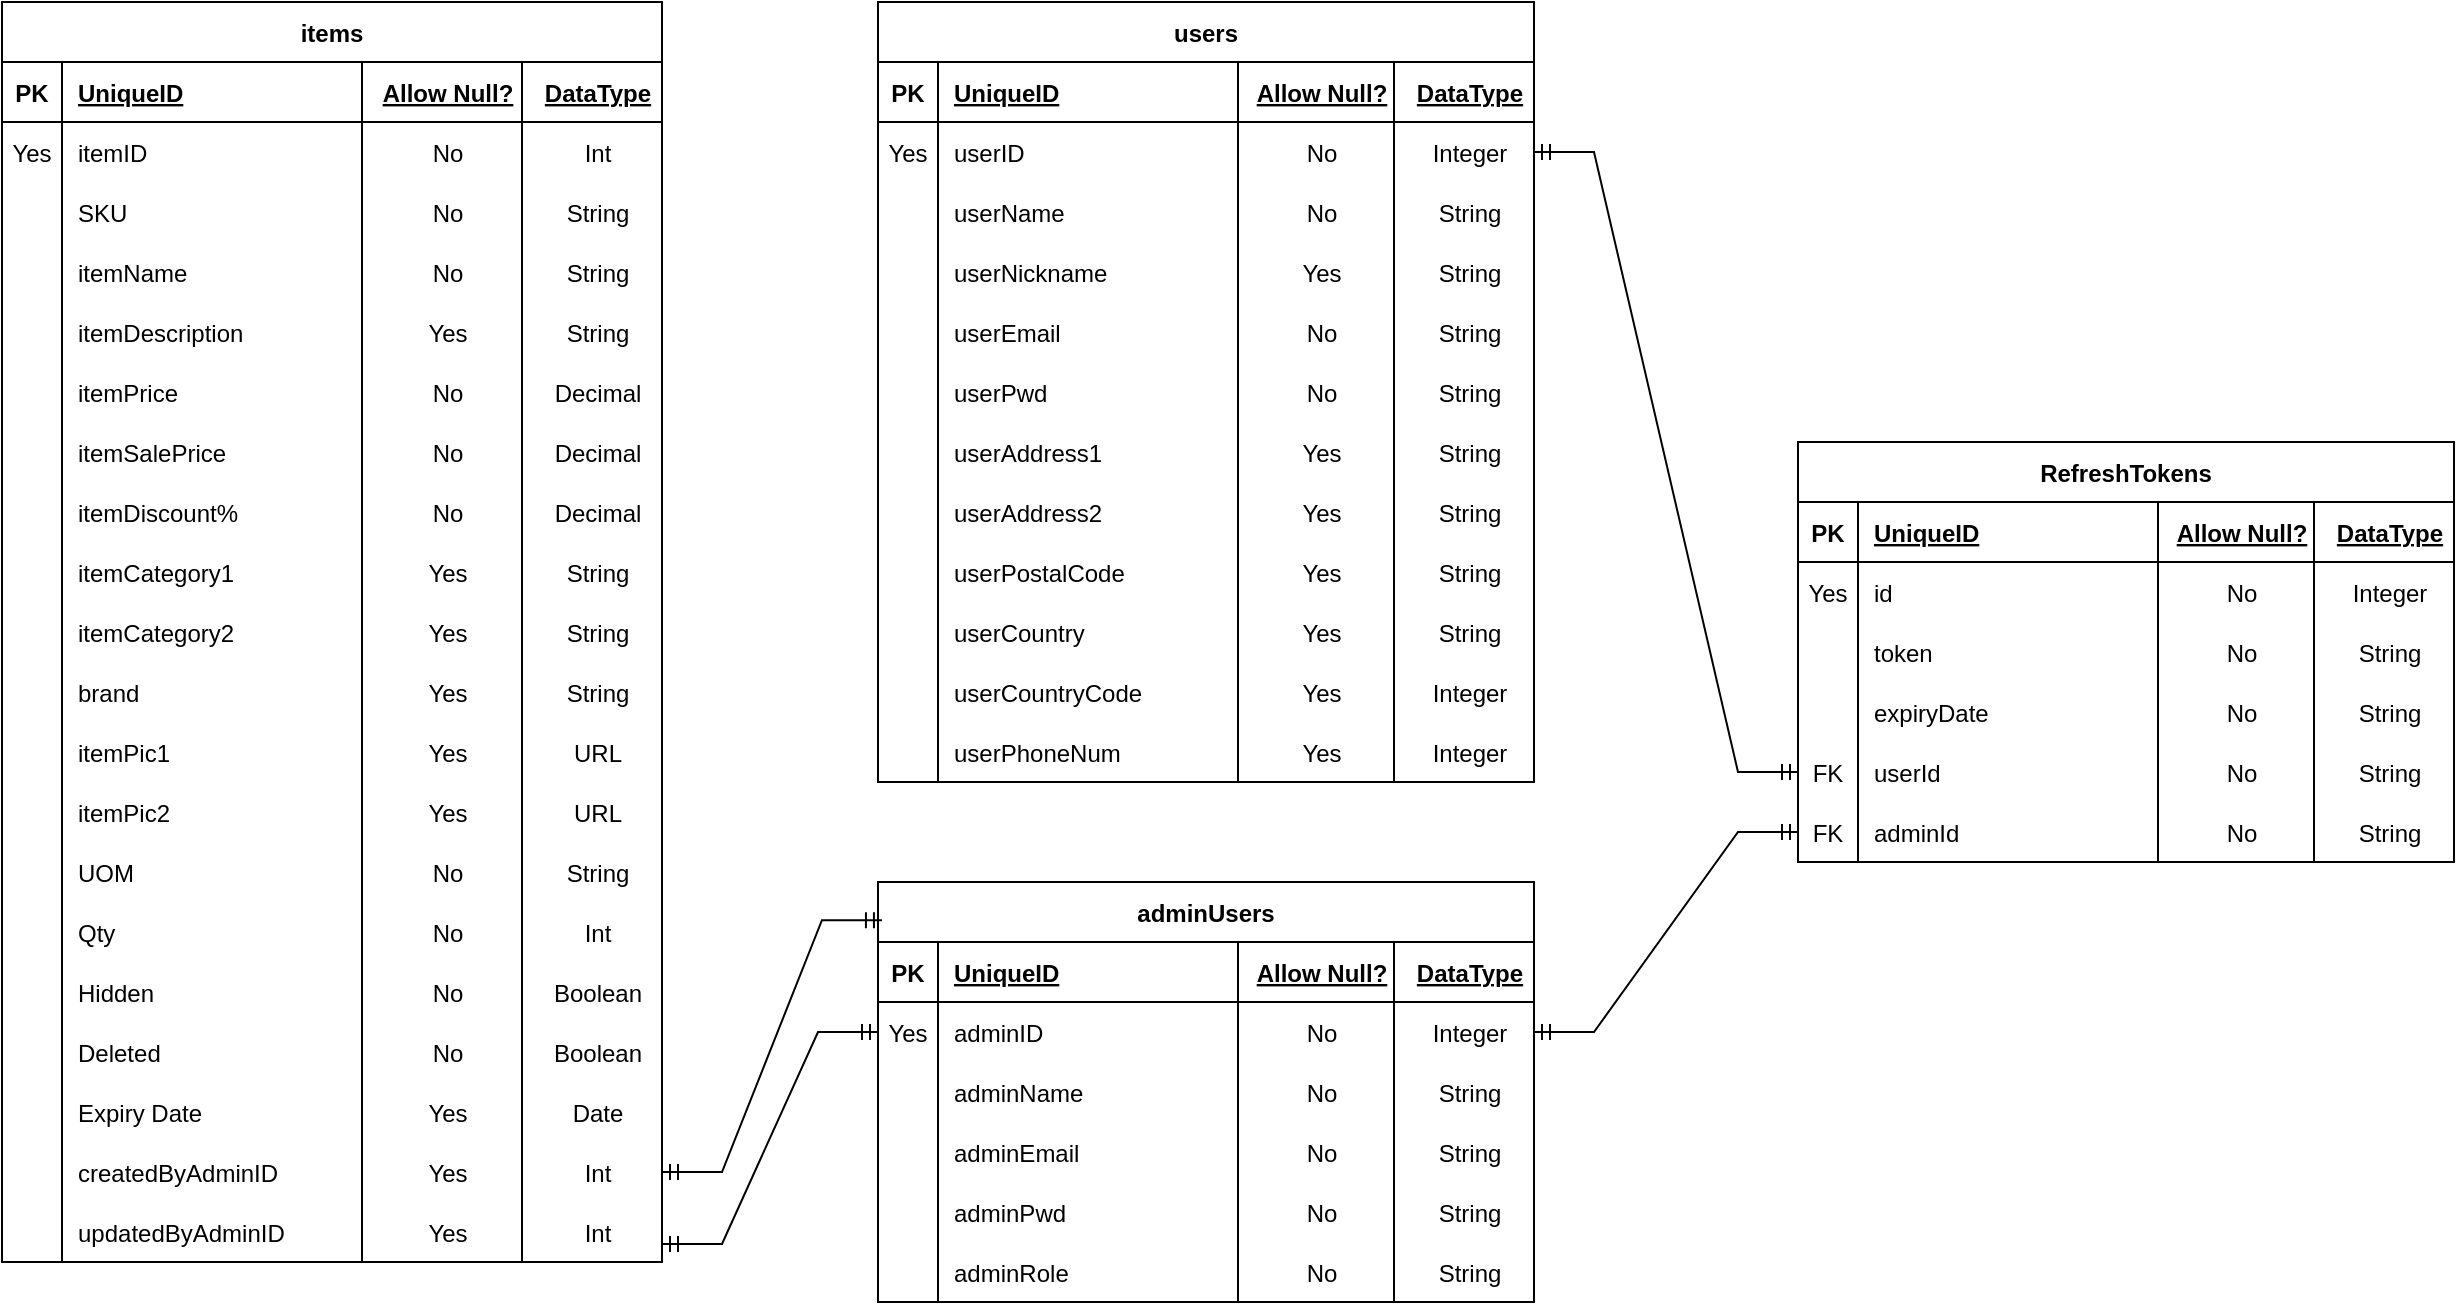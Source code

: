 <mxfile version="19.0.3" type="device" pages="3"><diagram id="3WLtd2Qq6-Ttu0SEgBEV" name="ERD"><mxGraphModel dx="988" dy="817" grid="1" gridSize="10" guides="1" tooltips="1" connect="1" arrows="1" fold="1" page="1" pageScale="1" pageWidth="827" pageHeight="1169" math="0" shadow="0"><root><mxCell id="0"/><mxCell id="1" parent="0"/><mxCell id="V5eUUgjOra286yd6TPN0-1" value="items" style="shape=table;startSize=30;container=1;collapsible=1;childLayout=tableLayout;fixedRows=1;rowLines=0;fontStyle=1;align=center;resizeLast=1;" parent="1" vertex="1"><mxGeometry x="42" y="80" width="330" height="630" as="geometry"><mxRectangle x="50" y="280" width="60" height="30" as="alternateBounds"/></mxGeometry></mxCell><mxCell id="V5eUUgjOra286yd6TPN0-2" value="" style="shape=tableRow;horizontal=0;startSize=0;swimlaneHead=0;swimlaneBody=0;fillColor=none;collapsible=0;dropTarget=0;points=[[0,0.5],[1,0.5]];portConstraint=eastwest;top=0;left=0;right=0;bottom=1;" parent="V5eUUgjOra286yd6TPN0-1" vertex="1"><mxGeometry y="30" width="330" height="30" as="geometry"/></mxCell><mxCell id="V5eUUgjOra286yd6TPN0-3" value="PK" style="shape=partialRectangle;connectable=0;fillColor=none;top=0;left=0;bottom=0;right=0;fontStyle=1;overflow=hidden;" parent="V5eUUgjOra286yd6TPN0-2" vertex="1"><mxGeometry width="30" height="30" as="geometry"><mxRectangle width="30" height="30" as="alternateBounds"/></mxGeometry></mxCell><mxCell id="V5eUUgjOra286yd6TPN0-4" value="UniqueID" style="shape=partialRectangle;connectable=0;fillColor=none;top=0;left=0;bottom=0;right=0;align=left;spacingLeft=6;fontStyle=5;overflow=hidden;" parent="V5eUUgjOra286yd6TPN0-2" vertex="1"><mxGeometry x="30" width="150" height="30" as="geometry"><mxRectangle width="150" height="30" as="alternateBounds"/></mxGeometry></mxCell><mxCell id="V5eUUgjOra286yd6TPN0-29" value="Allow Null?" style="shape=partialRectangle;connectable=0;fillColor=none;top=0;left=0;bottom=0;right=0;align=center;spacingLeft=6;fontStyle=5;overflow=hidden;" parent="V5eUUgjOra286yd6TPN0-2" vertex="1"><mxGeometry x="180" width="80" height="30" as="geometry"><mxRectangle width="80" height="30" as="alternateBounds"/></mxGeometry></mxCell><mxCell id="V5eUUgjOra286yd6TPN0-110" value="DataType" style="shape=partialRectangle;connectable=0;fillColor=none;top=0;left=0;bottom=0;right=0;align=center;spacingLeft=6;fontStyle=5;overflow=hidden;" parent="V5eUUgjOra286yd6TPN0-2" vertex="1"><mxGeometry x="260" width="70" height="30" as="geometry"><mxRectangle width="70" height="30" as="alternateBounds"/></mxGeometry></mxCell><mxCell id="V5eUUgjOra286yd6TPN0-5" value="" style="shape=tableRow;horizontal=0;startSize=0;swimlaneHead=0;swimlaneBody=0;fillColor=none;collapsible=0;dropTarget=0;points=[[0,0.5],[1,0.5]];portConstraint=eastwest;top=0;left=0;right=0;bottom=0;" parent="V5eUUgjOra286yd6TPN0-1" vertex="1"><mxGeometry y="60" width="330" height="30" as="geometry"/></mxCell><mxCell id="V5eUUgjOra286yd6TPN0-6" value="Yes" style="shape=partialRectangle;connectable=0;fillColor=none;top=0;left=0;bottom=0;right=0;editable=1;overflow=hidden;" parent="V5eUUgjOra286yd6TPN0-5" vertex="1"><mxGeometry width="30" height="30" as="geometry"><mxRectangle width="30" height="30" as="alternateBounds"/></mxGeometry></mxCell><mxCell id="V5eUUgjOra286yd6TPN0-7" value="itemID" style="shape=partialRectangle;connectable=0;fillColor=none;top=0;left=0;bottom=0;right=0;align=left;spacingLeft=6;overflow=hidden;" parent="V5eUUgjOra286yd6TPN0-5" vertex="1"><mxGeometry x="30" width="150" height="30" as="geometry"><mxRectangle width="150" height="30" as="alternateBounds"/></mxGeometry></mxCell><mxCell id="V5eUUgjOra286yd6TPN0-30" value="No" style="shape=partialRectangle;connectable=0;fillColor=none;top=0;left=0;bottom=0;right=0;align=center;spacingLeft=6;overflow=hidden;" parent="V5eUUgjOra286yd6TPN0-5" vertex="1"><mxGeometry x="180" width="80" height="30" as="geometry"><mxRectangle width="80" height="30" as="alternateBounds"/></mxGeometry></mxCell><mxCell id="V5eUUgjOra286yd6TPN0-111" value="Int" style="shape=partialRectangle;connectable=0;fillColor=none;top=0;left=0;bottom=0;right=0;align=center;spacingLeft=6;overflow=hidden;" parent="V5eUUgjOra286yd6TPN0-5" vertex="1"><mxGeometry x="260" width="70" height="30" as="geometry"><mxRectangle width="70" height="30" as="alternateBounds"/></mxGeometry></mxCell><mxCell id="V5eUUgjOra286yd6TPN0-8" value="" style="shape=tableRow;horizontal=0;startSize=0;swimlaneHead=0;swimlaneBody=0;fillColor=none;collapsible=0;dropTarget=0;points=[[0,0.5],[1,0.5]];portConstraint=eastwest;top=0;left=0;right=0;bottom=0;" parent="V5eUUgjOra286yd6TPN0-1" vertex="1"><mxGeometry y="90" width="330" height="30" as="geometry"/></mxCell><mxCell id="V5eUUgjOra286yd6TPN0-9" value="" style="shape=partialRectangle;connectable=0;fillColor=none;top=0;left=0;bottom=0;right=0;editable=1;overflow=hidden;" parent="V5eUUgjOra286yd6TPN0-8" vertex="1"><mxGeometry width="30" height="30" as="geometry"><mxRectangle width="30" height="30" as="alternateBounds"/></mxGeometry></mxCell><mxCell id="V5eUUgjOra286yd6TPN0-10" value="SKU" style="shape=partialRectangle;connectable=0;fillColor=none;top=0;left=0;bottom=0;right=0;align=left;spacingLeft=6;overflow=hidden;" parent="V5eUUgjOra286yd6TPN0-8" vertex="1"><mxGeometry x="30" width="150" height="30" as="geometry"><mxRectangle width="150" height="30" as="alternateBounds"/></mxGeometry></mxCell><mxCell id="V5eUUgjOra286yd6TPN0-31" value="No" style="shape=partialRectangle;connectable=0;fillColor=none;top=0;left=0;bottom=0;right=0;align=center;spacingLeft=6;overflow=hidden;" parent="V5eUUgjOra286yd6TPN0-8" vertex="1"><mxGeometry x="180" width="80" height="30" as="geometry"><mxRectangle width="80" height="30" as="alternateBounds"/></mxGeometry></mxCell><mxCell id="V5eUUgjOra286yd6TPN0-112" value="String" style="shape=partialRectangle;connectable=0;fillColor=none;top=0;left=0;bottom=0;right=0;align=center;spacingLeft=6;overflow=hidden;" parent="V5eUUgjOra286yd6TPN0-8" vertex="1"><mxGeometry x="260" width="70" height="30" as="geometry"><mxRectangle width="70" height="30" as="alternateBounds"/></mxGeometry></mxCell><mxCell id="V5eUUgjOra286yd6TPN0-11" value="" style="shape=tableRow;horizontal=0;startSize=0;swimlaneHead=0;swimlaneBody=0;fillColor=none;collapsible=0;dropTarget=0;points=[[0,0.5],[1,0.5]];portConstraint=eastwest;top=0;left=0;right=0;bottom=0;" parent="V5eUUgjOra286yd6TPN0-1" vertex="1"><mxGeometry y="120" width="330" height="30" as="geometry"/></mxCell><mxCell id="V5eUUgjOra286yd6TPN0-12" value="" style="shape=partialRectangle;connectable=0;fillColor=none;top=0;left=0;bottom=0;right=0;editable=1;overflow=hidden;" parent="V5eUUgjOra286yd6TPN0-11" vertex="1"><mxGeometry width="30" height="30" as="geometry"><mxRectangle width="30" height="30" as="alternateBounds"/></mxGeometry></mxCell><mxCell id="V5eUUgjOra286yd6TPN0-13" value="itemName" style="shape=partialRectangle;connectable=0;fillColor=none;top=0;left=0;bottom=0;right=0;align=left;spacingLeft=6;overflow=hidden;" parent="V5eUUgjOra286yd6TPN0-11" vertex="1"><mxGeometry x="30" width="150" height="30" as="geometry"><mxRectangle width="150" height="30" as="alternateBounds"/></mxGeometry></mxCell><mxCell id="V5eUUgjOra286yd6TPN0-32" value="No" style="shape=partialRectangle;connectable=0;fillColor=none;top=0;left=0;bottom=0;right=0;align=center;spacingLeft=6;overflow=hidden;" parent="V5eUUgjOra286yd6TPN0-11" vertex="1"><mxGeometry x="180" width="80" height="30" as="geometry"><mxRectangle width="80" height="30" as="alternateBounds"/></mxGeometry></mxCell><mxCell id="V5eUUgjOra286yd6TPN0-113" value="String" style="shape=partialRectangle;connectable=0;fillColor=none;top=0;left=0;bottom=0;right=0;align=center;spacingLeft=6;overflow=hidden;" parent="V5eUUgjOra286yd6TPN0-11" vertex="1"><mxGeometry x="260" width="70" height="30" as="geometry"><mxRectangle width="70" height="30" as="alternateBounds"/></mxGeometry></mxCell><mxCell id="V5eUUgjOra286yd6TPN0-33" style="shape=tableRow;horizontal=0;startSize=0;swimlaneHead=0;swimlaneBody=0;fillColor=none;collapsible=0;dropTarget=0;points=[[0,0.5],[1,0.5]];portConstraint=eastwest;top=0;left=0;right=0;bottom=0;" parent="V5eUUgjOra286yd6TPN0-1" vertex="1"><mxGeometry y="150" width="330" height="30" as="geometry"/></mxCell><mxCell id="V5eUUgjOra286yd6TPN0-34" style="shape=partialRectangle;connectable=0;fillColor=none;top=0;left=0;bottom=0;right=0;editable=1;overflow=hidden;" parent="V5eUUgjOra286yd6TPN0-33" vertex="1"><mxGeometry width="30" height="30" as="geometry"><mxRectangle width="30" height="30" as="alternateBounds"/></mxGeometry></mxCell><mxCell id="V5eUUgjOra286yd6TPN0-35" value="itemDescription" style="shape=partialRectangle;connectable=0;fillColor=none;top=0;left=0;bottom=0;right=0;align=left;spacingLeft=6;overflow=hidden;" parent="V5eUUgjOra286yd6TPN0-33" vertex="1"><mxGeometry x="30" width="150" height="30" as="geometry"><mxRectangle width="150" height="30" as="alternateBounds"/></mxGeometry></mxCell><mxCell id="V5eUUgjOra286yd6TPN0-36" value="Yes" style="shape=partialRectangle;connectable=0;fillColor=none;top=0;left=0;bottom=0;right=0;align=center;spacingLeft=6;overflow=hidden;" parent="V5eUUgjOra286yd6TPN0-33" vertex="1"><mxGeometry x="180" width="80" height="30" as="geometry"><mxRectangle width="80" height="30" as="alternateBounds"/></mxGeometry></mxCell><mxCell id="V5eUUgjOra286yd6TPN0-114" value="String" style="shape=partialRectangle;connectable=0;fillColor=none;top=0;left=0;bottom=0;right=0;align=center;spacingLeft=6;overflow=hidden;" parent="V5eUUgjOra286yd6TPN0-33" vertex="1"><mxGeometry x="260" width="70" height="30" as="geometry"><mxRectangle width="70" height="30" as="alternateBounds"/></mxGeometry></mxCell><mxCell id="V5eUUgjOra286yd6TPN0-37" style="shape=tableRow;horizontal=0;startSize=0;swimlaneHead=0;swimlaneBody=0;fillColor=none;collapsible=0;dropTarget=0;points=[[0,0.5],[1,0.5]];portConstraint=eastwest;top=0;left=0;right=0;bottom=0;" parent="V5eUUgjOra286yd6TPN0-1" vertex="1"><mxGeometry y="180" width="330" height="30" as="geometry"/></mxCell><mxCell id="V5eUUgjOra286yd6TPN0-38" style="shape=partialRectangle;connectable=0;fillColor=none;top=0;left=0;bottom=0;right=0;editable=1;overflow=hidden;" parent="V5eUUgjOra286yd6TPN0-37" vertex="1"><mxGeometry width="30" height="30" as="geometry"><mxRectangle width="30" height="30" as="alternateBounds"/></mxGeometry></mxCell><mxCell id="V5eUUgjOra286yd6TPN0-39" value="itemPrice" style="shape=partialRectangle;connectable=0;fillColor=none;top=0;left=0;bottom=0;right=0;align=left;spacingLeft=6;overflow=hidden;" parent="V5eUUgjOra286yd6TPN0-37" vertex="1"><mxGeometry x="30" width="150" height="30" as="geometry"><mxRectangle width="150" height="30" as="alternateBounds"/></mxGeometry></mxCell><mxCell id="V5eUUgjOra286yd6TPN0-40" value="No" style="shape=partialRectangle;connectable=0;fillColor=none;top=0;left=0;bottom=0;right=0;align=center;spacingLeft=6;overflow=hidden;" parent="V5eUUgjOra286yd6TPN0-37" vertex="1"><mxGeometry x="180" width="80" height="30" as="geometry"><mxRectangle width="80" height="30" as="alternateBounds"/></mxGeometry></mxCell><mxCell id="V5eUUgjOra286yd6TPN0-115" value="Decimal" style="shape=partialRectangle;connectable=0;fillColor=none;top=0;left=0;bottom=0;right=0;align=center;spacingLeft=6;overflow=hidden;" parent="V5eUUgjOra286yd6TPN0-37" vertex="1"><mxGeometry x="260" width="70" height="30" as="geometry"><mxRectangle width="70" height="30" as="alternateBounds"/></mxGeometry></mxCell><mxCell id="V5eUUgjOra286yd6TPN0-41" style="shape=tableRow;horizontal=0;startSize=0;swimlaneHead=0;swimlaneBody=0;fillColor=none;collapsible=0;dropTarget=0;points=[[0,0.5],[1,0.5]];portConstraint=eastwest;top=0;left=0;right=0;bottom=0;" parent="V5eUUgjOra286yd6TPN0-1" vertex="1"><mxGeometry y="210" width="330" height="30" as="geometry"/></mxCell><mxCell id="V5eUUgjOra286yd6TPN0-42" style="shape=partialRectangle;connectable=0;fillColor=none;top=0;left=0;bottom=0;right=0;editable=1;overflow=hidden;" parent="V5eUUgjOra286yd6TPN0-41" vertex="1"><mxGeometry width="30" height="30" as="geometry"><mxRectangle width="30" height="30" as="alternateBounds"/></mxGeometry></mxCell><mxCell id="V5eUUgjOra286yd6TPN0-43" value="itemSalePrice" style="shape=partialRectangle;connectable=0;fillColor=none;top=0;left=0;bottom=0;right=0;align=left;spacingLeft=6;overflow=hidden;" parent="V5eUUgjOra286yd6TPN0-41" vertex="1"><mxGeometry x="30" width="150" height="30" as="geometry"><mxRectangle width="150" height="30" as="alternateBounds"/></mxGeometry></mxCell><mxCell id="V5eUUgjOra286yd6TPN0-44" value="No" style="shape=partialRectangle;connectable=0;fillColor=none;top=0;left=0;bottom=0;right=0;align=center;spacingLeft=6;overflow=hidden;" parent="V5eUUgjOra286yd6TPN0-41" vertex="1"><mxGeometry x="180" width="80" height="30" as="geometry"><mxRectangle width="80" height="30" as="alternateBounds"/></mxGeometry></mxCell><mxCell id="V5eUUgjOra286yd6TPN0-116" value="Decimal" style="shape=partialRectangle;connectable=0;fillColor=none;top=0;left=0;bottom=0;right=0;align=center;spacingLeft=6;overflow=hidden;" parent="V5eUUgjOra286yd6TPN0-41" vertex="1"><mxGeometry x="260" width="70" height="30" as="geometry"><mxRectangle width="70" height="30" as="alternateBounds"/></mxGeometry></mxCell><mxCell id="V5eUUgjOra286yd6TPN0-45" style="shape=tableRow;horizontal=0;startSize=0;swimlaneHead=0;swimlaneBody=0;fillColor=none;collapsible=0;dropTarget=0;points=[[0,0.5],[1,0.5]];portConstraint=eastwest;top=0;left=0;right=0;bottom=0;" parent="V5eUUgjOra286yd6TPN0-1" vertex="1"><mxGeometry y="240" width="330" height="30" as="geometry"/></mxCell><mxCell id="V5eUUgjOra286yd6TPN0-46" style="shape=partialRectangle;connectable=0;fillColor=none;top=0;left=0;bottom=0;right=0;editable=1;overflow=hidden;" parent="V5eUUgjOra286yd6TPN0-45" vertex="1"><mxGeometry width="30" height="30" as="geometry"><mxRectangle width="30" height="30" as="alternateBounds"/></mxGeometry></mxCell><mxCell id="V5eUUgjOra286yd6TPN0-47" value="itemDiscount%" style="shape=partialRectangle;connectable=0;fillColor=none;top=0;left=0;bottom=0;right=0;align=left;spacingLeft=6;overflow=hidden;" parent="V5eUUgjOra286yd6TPN0-45" vertex="1"><mxGeometry x="30" width="150" height="30" as="geometry"><mxRectangle width="150" height="30" as="alternateBounds"/></mxGeometry></mxCell><mxCell id="V5eUUgjOra286yd6TPN0-48" value="No" style="shape=partialRectangle;connectable=0;fillColor=none;top=0;left=0;bottom=0;right=0;align=center;spacingLeft=6;overflow=hidden;" parent="V5eUUgjOra286yd6TPN0-45" vertex="1"><mxGeometry x="180" width="80" height="30" as="geometry"><mxRectangle width="80" height="30" as="alternateBounds"/></mxGeometry></mxCell><mxCell id="V5eUUgjOra286yd6TPN0-117" value="Decimal" style="shape=partialRectangle;connectable=0;fillColor=none;top=0;left=0;bottom=0;right=0;align=center;spacingLeft=6;overflow=hidden;" parent="V5eUUgjOra286yd6TPN0-45" vertex="1"><mxGeometry x="260" width="70" height="30" as="geometry"><mxRectangle width="70" height="30" as="alternateBounds"/></mxGeometry></mxCell><mxCell id="V5eUUgjOra286yd6TPN0-49" style="shape=tableRow;horizontal=0;startSize=0;swimlaneHead=0;swimlaneBody=0;fillColor=none;collapsible=0;dropTarget=0;points=[[0,0.5],[1,0.5]];portConstraint=eastwest;top=0;left=0;right=0;bottom=0;" parent="V5eUUgjOra286yd6TPN0-1" vertex="1"><mxGeometry y="270" width="330" height="30" as="geometry"/></mxCell><mxCell id="V5eUUgjOra286yd6TPN0-50" style="shape=partialRectangle;connectable=0;fillColor=none;top=0;left=0;bottom=0;right=0;editable=1;overflow=hidden;" parent="V5eUUgjOra286yd6TPN0-49" vertex="1"><mxGeometry width="30" height="30" as="geometry"><mxRectangle width="30" height="30" as="alternateBounds"/></mxGeometry></mxCell><mxCell id="V5eUUgjOra286yd6TPN0-51" value="itemCategory1" style="shape=partialRectangle;connectable=0;fillColor=none;top=0;left=0;bottom=0;right=0;align=left;spacingLeft=6;overflow=hidden;" parent="V5eUUgjOra286yd6TPN0-49" vertex="1"><mxGeometry x="30" width="150" height="30" as="geometry"><mxRectangle width="150" height="30" as="alternateBounds"/></mxGeometry></mxCell><mxCell id="V5eUUgjOra286yd6TPN0-52" value="Yes" style="shape=partialRectangle;connectable=0;fillColor=none;top=0;left=0;bottom=0;right=0;align=center;spacingLeft=6;overflow=hidden;" parent="V5eUUgjOra286yd6TPN0-49" vertex="1"><mxGeometry x="180" width="80" height="30" as="geometry"><mxRectangle width="80" height="30" as="alternateBounds"/></mxGeometry></mxCell><mxCell id="V5eUUgjOra286yd6TPN0-118" value="String" style="shape=partialRectangle;connectable=0;fillColor=none;top=0;left=0;bottom=0;right=0;align=center;spacingLeft=6;overflow=hidden;" parent="V5eUUgjOra286yd6TPN0-49" vertex="1"><mxGeometry x="260" width="70" height="30" as="geometry"><mxRectangle width="70" height="30" as="alternateBounds"/></mxGeometry></mxCell><mxCell id="V5eUUgjOra286yd6TPN0-53" style="shape=tableRow;horizontal=0;startSize=0;swimlaneHead=0;swimlaneBody=0;fillColor=none;collapsible=0;dropTarget=0;points=[[0,0.5],[1,0.5]];portConstraint=eastwest;top=0;left=0;right=0;bottom=0;" parent="V5eUUgjOra286yd6TPN0-1" vertex="1"><mxGeometry y="300" width="330" height="30" as="geometry"/></mxCell><mxCell id="V5eUUgjOra286yd6TPN0-54" style="shape=partialRectangle;connectable=0;fillColor=none;top=0;left=0;bottom=0;right=0;editable=1;overflow=hidden;" parent="V5eUUgjOra286yd6TPN0-53" vertex="1"><mxGeometry width="30" height="30" as="geometry"><mxRectangle width="30" height="30" as="alternateBounds"/></mxGeometry></mxCell><mxCell id="V5eUUgjOra286yd6TPN0-55" value="itemCategory2" style="shape=partialRectangle;connectable=0;fillColor=none;top=0;left=0;bottom=0;right=0;align=left;spacingLeft=6;overflow=hidden;" parent="V5eUUgjOra286yd6TPN0-53" vertex="1"><mxGeometry x="30" width="150" height="30" as="geometry"><mxRectangle width="150" height="30" as="alternateBounds"/></mxGeometry></mxCell><mxCell id="V5eUUgjOra286yd6TPN0-56" value="Yes" style="shape=partialRectangle;connectable=0;fillColor=none;top=0;left=0;bottom=0;right=0;align=center;spacingLeft=6;overflow=hidden;" parent="V5eUUgjOra286yd6TPN0-53" vertex="1"><mxGeometry x="180" width="80" height="30" as="geometry"><mxRectangle width="80" height="30" as="alternateBounds"/></mxGeometry></mxCell><mxCell id="V5eUUgjOra286yd6TPN0-119" value="String" style="shape=partialRectangle;connectable=0;fillColor=none;top=0;left=0;bottom=0;right=0;align=center;spacingLeft=6;overflow=hidden;" parent="V5eUUgjOra286yd6TPN0-53" vertex="1"><mxGeometry x="260" width="70" height="30" as="geometry"><mxRectangle width="70" height="30" as="alternateBounds"/></mxGeometry></mxCell><mxCell id="xa166UTdAu_7MbFOrNnv-1" style="shape=tableRow;horizontal=0;startSize=0;swimlaneHead=0;swimlaneBody=0;fillColor=none;collapsible=0;dropTarget=0;points=[[0,0.5],[1,0.5]];portConstraint=eastwest;top=0;left=0;right=0;bottom=0;" parent="V5eUUgjOra286yd6TPN0-1" vertex="1"><mxGeometry y="330" width="330" height="30" as="geometry"/></mxCell><mxCell id="xa166UTdAu_7MbFOrNnv-2" style="shape=partialRectangle;connectable=0;fillColor=none;top=0;left=0;bottom=0;right=0;editable=1;overflow=hidden;" parent="xa166UTdAu_7MbFOrNnv-1" vertex="1"><mxGeometry width="30" height="30" as="geometry"><mxRectangle width="30" height="30" as="alternateBounds"/></mxGeometry></mxCell><mxCell id="xa166UTdAu_7MbFOrNnv-3" value="brand" style="shape=partialRectangle;connectable=0;fillColor=none;top=0;left=0;bottom=0;right=0;align=left;spacingLeft=6;overflow=hidden;" parent="xa166UTdAu_7MbFOrNnv-1" vertex="1"><mxGeometry x="30" width="150" height="30" as="geometry"><mxRectangle width="150" height="30" as="alternateBounds"/></mxGeometry></mxCell><mxCell id="xa166UTdAu_7MbFOrNnv-4" value="Yes" style="shape=partialRectangle;connectable=0;fillColor=none;top=0;left=0;bottom=0;right=0;align=center;spacingLeft=6;overflow=hidden;" parent="xa166UTdAu_7MbFOrNnv-1" vertex="1"><mxGeometry x="180" width="80" height="30" as="geometry"><mxRectangle width="80" height="30" as="alternateBounds"/></mxGeometry></mxCell><mxCell id="xa166UTdAu_7MbFOrNnv-5" value="String" style="shape=partialRectangle;connectable=0;fillColor=none;top=0;left=0;bottom=0;right=0;align=center;spacingLeft=6;overflow=hidden;" parent="xa166UTdAu_7MbFOrNnv-1" vertex="1"><mxGeometry x="260" width="70" height="30" as="geometry"><mxRectangle width="70" height="30" as="alternateBounds"/></mxGeometry></mxCell><mxCell id="V5eUUgjOra286yd6TPN0-57" style="shape=tableRow;horizontal=0;startSize=0;swimlaneHead=0;swimlaneBody=0;fillColor=none;collapsible=0;dropTarget=0;points=[[0,0.5],[1,0.5]];portConstraint=eastwest;top=0;left=0;right=0;bottom=0;" parent="V5eUUgjOra286yd6TPN0-1" vertex="1"><mxGeometry y="360" width="330" height="30" as="geometry"/></mxCell><mxCell id="V5eUUgjOra286yd6TPN0-58" style="shape=partialRectangle;connectable=0;fillColor=none;top=0;left=0;bottom=0;right=0;editable=1;overflow=hidden;" parent="V5eUUgjOra286yd6TPN0-57" vertex="1"><mxGeometry width="30" height="30" as="geometry"><mxRectangle width="30" height="30" as="alternateBounds"/></mxGeometry></mxCell><mxCell id="V5eUUgjOra286yd6TPN0-59" value="itemPic1" style="shape=partialRectangle;connectable=0;fillColor=none;top=0;left=0;bottom=0;right=0;align=left;spacingLeft=6;overflow=hidden;" parent="V5eUUgjOra286yd6TPN0-57" vertex="1"><mxGeometry x="30" width="150" height="30" as="geometry"><mxRectangle width="150" height="30" as="alternateBounds"/></mxGeometry></mxCell><mxCell id="V5eUUgjOra286yd6TPN0-60" value="Yes" style="shape=partialRectangle;connectable=0;fillColor=none;top=0;left=0;bottom=0;right=0;align=center;spacingLeft=6;overflow=hidden;" parent="V5eUUgjOra286yd6TPN0-57" vertex="1"><mxGeometry x="180" width="80" height="30" as="geometry"><mxRectangle width="80" height="30" as="alternateBounds"/></mxGeometry></mxCell><mxCell id="V5eUUgjOra286yd6TPN0-120" value="URL" style="shape=partialRectangle;connectable=0;fillColor=none;top=0;left=0;bottom=0;right=0;align=center;spacingLeft=6;overflow=hidden;" parent="V5eUUgjOra286yd6TPN0-57" vertex="1"><mxGeometry x="260" width="70" height="30" as="geometry"><mxRectangle width="70" height="30" as="alternateBounds"/></mxGeometry></mxCell><mxCell id="V5eUUgjOra286yd6TPN0-61" style="shape=tableRow;horizontal=0;startSize=0;swimlaneHead=0;swimlaneBody=0;fillColor=none;collapsible=0;dropTarget=0;points=[[0,0.5],[1,0.5]];portConstraint=eastwest;top=0;left=0;right=0;bottom=0;" parent="V5eUUgjOra286yd6TPN0-1" vertex="1"><mxGeometry y="390" width="330" height="30" as="geometry"/></mxCell><mxCell id="V5eUUgjOra286yd6TPN0-62" style="shape=partialRectangle;connectable=0;fillColor=none;top=0;left=0;bottom=0;right=0;editable=1;overflow=hidden;" parent="V5eUUgjOra286yd6TPN0-61" vertex="1"><mxGeometry width="30" height="30" as="geometry"><mxRectangle width="30" height="30" as="alternateBounds"/></mxGeometry></mxCell><mxCell id="V5eUUgjOra286yd6TPN0-63" value="itemPic2" style="shape=partialRectangle;connectable=0;fillColor=none;top=0;left=0;bottom=0;right=0;align=left;spacingLeft=6;overflow=hidden;" parent="V5eUUgjOra286yd6TPN0-61" vertex="1"><mxGeometry x="30" width="150" height="30" as="geometry"><mxRectangle width="150" height="30" as="alternateBounds"/></mxGeometry></mxCell><mxCell id="V5eUUgjOra286yd6TPN0-64" value="Yes" style="shape=partialRectangle;connectable=0;fillColor=none;top=0;left=0;bottom=0;right=0;align=center;spacingLeft=6;overflow=hidden;" parent="V5eUUgjOra286yd6TPN0-61" vertex="1"><mxGeometry x="180" width="80" height="30" as="geometry"><mxRectangle width="80" height="30" as="alternateBounds"/></mxGeometry></mxCell><mxCell id="V5eUUgjOra286yd6TPN0-121" value="URL" style="shape=partialRectangle;connectable=0;fillColor=none;top=0;left=0;bottom=0;right=0;align=center;spacingLeft=6;overflow=hidden;" parent="V5eUUgjOra286yd6TPN0-61" vertex="1"><mxGeometry x="260" width="70" height="30" as="geometry"><mxRectangle width="70" height="30" as="alternateBounds"/></mxGeometry></mxCell><mxCell id="V5eUUgjOra286yd6TPN0-65" style="shape=tableRow;horizontal=0;startSize=0;swimlaneHead=0;swimlaneBody=0;fillColor=none;collapsible=0;dropTarget=0;points=[[0,0.5],[1,0.5]];portConstraint=eastwest;top=0;left=0;right=0;bottom=0;" parent="V5eUUgjOra286yd6TPN0-1" vertex="1"><mxGeometry y="420" width="330" height="30" as="geometry"/></mxCell><mxCell id="V5eUUgjOra286yd6TPN0-66" style="shape=partialRectangle;connectable=0;fillColor=none;top=0;left=0;bottom=0;right=0;editable=1;overflow=hidden;" parent="V5eUUgjOra286yd6TPN0-65" vertex="1"><mxGeometry width="30" height="30" as="geometry"><mxRectangle width="30" height="30" as="alternateBounds"/></mxGeometry></mxCell><mxCell id="V5eUUgjOra286yd6TPN0-67" value="UOM" style="shape=partialRectangle;connectable=0;fillColor=none;top=0;left=0;bottom=0;right=0;align=left;spacingLeft=6;overflow=hidden;" parent="V5eUUgjOra286yd6TPN0-65" vertex="1"><mxGeometry x="30" width="150" height="30" as="geometry"><mxRectangle width="150" height="30" as="alternateBounds"/></mxGeometry></mxCell><mxCell id="V5eUUgjOra286yd6TPN0-68" value="No" style="shape=partialRectangle;connectable=0;fillColor=none;top=0;left=0;bottom=0;right=0;align=center;spacingLeft=6;overflow=hidden;" parent="V5eUUgjOra286yd6TPN0-65" vertex="1"><mxGeometry x="180" width="80" height="30" as="geometry"><mxRectangle width="80" height="30" as="alternateBounds"/></mxGeometry></mxCell><mxCell id="V5eUUgjOra286yd6TPN0-122" value="String" style="shape=partialRectangle;connectable=0;fillColor=none;top=0;left=0;bottom=0;right=0;align=center;spacingLeft=6;overflow=hidden;" parent="V5eUUgjOra286yd6TPN0-65" vertex="1"><mxGeometry x="260" width="70" height="30" as="geometry"><mxRectangle width="70" height="30" as="alternateBounds"/></mxGeometry></mxCell><mxCell id="V5eUUgjOra286yd6TPN0-69" style="shape=tableRow;horizontal=0;startSize=0;swimlaneHead=0;swimlaneBody=0;fillColor=none;collapsible=0;dropTarget=0;points=[[0,0.5],[1,0.5]];portConstraint=eastwest;top=0;left=0;right=0;bottom=0;" parent="V5eUUgjOra286yd6TPN0-1" vertex="1"><mxGeometry y="450" width="330" height="30" as="geometry"/></mxCell><mxCell id="V5eUUgjOra286yd6TPN0-70" style="shape=partialRectangle;connectable=0;fillColor=none;top=0;left=0;bottom=0;right=0;editable=1;overflow=hidden;" parent="V5eUUgjOra286yd6TPN0-69" vertex="1"><mxGeometry width="30" height="30" as="geometry"><mxRectangle width="30" height="30" as="alternateBounds"/></mxGeometry></mxCell><mxCell id="V5eUUgjOra286yd6TPN0-71" value="Qty" style="shape=partialRectangle;connectable=0;fillColor=none;top=0;left=0;bottom=0;right=0;align=left;spacingLeft=6;overflow=hidden;" parent="V5eUUgjOra286yd6TPN0-69" vertex="1"><mxGeometry x="30" width="150" height="30" as="geometry"><mxRectangle width="150" height="30" as="alternateBounds"/></mxGeometry></mxCell><mxCell id="V5eUUgjOra286yd6TPN0-72" value="No" style="shape=partialRectangle;connectable=0;fillColor=none;top=0;left=0;bottom=0;right=0;align=center;spacingLeft=6;overflow=hidden;" parent="V5eUUgjOra286yd6TPN0-69" vertex="1"><mxGeometry x="180" width="80" height="30" as="geometry"><mxRectangle width="80" height="30" as="alternateBounds"/></mxGeometry></mxCell><mxCell id="V5eUUgjOra286yd6TPN0-123" value="Int" style="shape=partialRectangle;connectable=0;fillColor=none;top=0;left=0;bottom=0;right=0;align=center;spacingLeft=6;overflow=hidden;" parent="V5eUUgjOra286yd6TPN0-69" vertex="1"><mxGeometry x="260" width="70" height="30" as="geometry"><mxRectangle width="70" height="30" as="alternateBounds"/></mxGeometry></mxCell><mxCell id="V5eUUgjOra286yd6TPN0-73" style="shape=tableRow;horizontal=0;startSize=0;swimlaneHead=0;swimlaneBody=0;fillColor=none;collapsible=0;dropTarget=0;points=[[0,0.5],[1,0.5]];portConstraint=eastwest;top=0;left=0;right=0;bottom=0;" parent="V5eUUgjOra286yd6TPN0-1" vertex="1"><mxGeometry y="480" width="330" height="30" as="geometry"/></mxCell><mxCell id="V5eUUgjOra286yd6TPN0-74" style="shape=partialRectangle;connectable=0;fillColor=none;top=0;left=0;bottom=0;right=0;editable=1;overflow=hidden;" parent="V5eUUgjOra286yd6TPN0-73" vertex="1"><mxGeometry width="30" height="30" as="geometry"><mxRectangle width="30" height="30" as="alternateBounds"/></mxGeometry></mxCell><mxCell id="V5eUUgjOra286yd6TPN0-75" value="Hidden" style="shape=partialRectangle;connectable=0;fillColor=none;top=0;left=0;bottom=0;right=0;align=left;spacingLeft=6;overflow=hidden;" parent="V5eUUgjOra286yd6TPN0-73" vertex="1"><mxGeometry x="30" width="150" height="30" as="geometry"><mxRectangle width="150" height="30" as="alternateBounds"/></mxGeometry></mxCell><mxCell id="V5eUUgjOra286yd6TPN0-76" value="No" style="shape=partialRectangle;connectable=0;fillColor=none;top=0;left=0;bottom=0;right=0;align=center;spacingLeft=6;overflow=hidden;" parent="V5eUUgjOra286yd6TPN0-73" vertex="1"><mxGeometry x="180" width="80" height="30" as="geometry"><mxRectangle width="80" height="30" as="alternateBounds"/></mxGeometry></mxCell><mxCell id="V5eUUgjOra286yd6TPN0-124" value="Boolean" style="shape=partialRectangle;connectable=0;fillColor=none;top=0;left=0;bottom=0;right=0;align=center;spacingLeft=6;overflow=hidden;" parent="V5eUUgjOra286yd6TPN0-73" vertex="1"><mxGeometry x="260" width="70" height="30" as="geometry"><mxRectangle width="70" height="30" as="alternateBounds"/></mxGeometry></mxCell><mxCell id="V5eUUgjOra286yd6TPN0-81" style="shape=tableRow;horizontal=0;startSize=0;swimlaneHead=0;swimlaneBody=0;fillColor=none;collapsible=0;dropTarget=0;points=[[0,0.5],[1,0.5]];portConstraint=eastwest;top=0;left=0;right=0;bottom=0;" parent="V5eUUgjOra286yd6TPN0-1" vertex="1"><mxGeometry y="510" width="330" height="30" as="geometry"/></mxCell><mxCell id="V5eUUgjOra286yd6TPN0-82" style="shape=partialRectangle;connectable=0;fillColor=none;top=0;left=0;bottom=0;right=0;editable=1;overflow=hidden;" parent="V5eUUgjOra286yd6TPN0-81" vertex="1"><mxGeometry width="30" height="30" as="geometry"><mxRectangle width="30" height="30" as="alternateBounds"/></mxGeometry></mxCell><mxCell id="V5eUUgjOra286yd6TPN0-83" value="Deleted" style="shape=partialRectangle;connectable=0;fillColor=none;top=0;left=0;bottom=0;right=0;align=left;spacingLeft=6;overflow=hidden;" parent="V5eUUgjOra286yd6TPN0-81" vertex="1"><mxGeometry x="30" width="150" height="30" as="geometry"><mxRectangle width="150" height="30" as="alternateBounds"/></mxGeometry></mxCell><mxCell id="V5eUUgjOra286yd6TPN0-84" value="No" style="shape=partialRectangle;connectable=0;fillColor=none;top=0;left=0;bottom=0;right=0;align=center;spacingLeft=6;overflow=hidden;" parent="V5eUUgjOra286yd6TPN0-81" vertex="1"><mxGeometry x="180" width="80" height="30" as="geometry"><mxRectangle width="80" height="30" as="alternateBounds"/></mxGeometry></mxCell><mxCell id="V5eUUgjOra286yd6TPN0-125" value="Boolean" style="shape=partialRectangle;connectable=0;fillColor=none;top=0;left=0;bottom=0;right=0;align=center;spacingLeft=6;overflow=hidden;" parent="V5eUUgjOra286yd6TPN0-81" vertex="1"><mxGeometry x="260" width="70" height="30" as="geometry"><mxRectangle width="70" height="30" as="alternateBounds"/></mxGeometry></mxCell><mxCell id="V5eUUgjOra286yd6TPN0-106" style="shape=tableRow;horizontal=0;startSize=0;swimlaneHead=0;swimlaneBody=0;fillColor=none;collapsible=0;dropTarget=0;points=[[0,0.5],[1,0.5]];portConstraint=eastwest;top=0;left=0;right=0;bottom=0;" parent="V5eUUgjOra286yd6TPN0-1" vertex="1"><mxGeometry y="540" width="330" height="30" as="geometry"/></mxCell><mxCell id="V5eUUgjOra286yd6TPN0-107" style="shape=partialRectangle;connectable=0;fillColor=none;top=0;left=0;bottom=0;right=0;editable=1;overflow=hidden;" parent="V5eUUgjOra286yd6TPN0-106" vertex="1"><mxGeometry width="30" height="30" as="geometry"><mxRectangle width="30" height="30" as="alternateBounds"/></mxGeometry></mxCell><mxCell id="V5eUUgjOra286yd6TPN0-108" value="Expiry Date" style="shape=partialRectangle;connectable=0;fillColor=none;top=0;left=0;bottom=0;right=0;align=left;spacingLeft=6;overflow=hidden;" parent="V5eUUgjOra286yd6TPN0-106" vertex="1"><mxGeometry x="30" width="150" height="30" as="geometry"><mxRectangle width="150" height="30" as="alternateBounds"/></mxGeometry></mxCell><mxCell id="V5eUUgjOra286yd6TPN0-109" value="Yes" style="shape=partialRectangle;connectable=0;fillColor=none;top=0;left=0;bottom=0;right=0;align=center;spacingLeft=6;overflow=hidden;" parent="V5eUUgjOra286yd6TPN0-106" vertex="1"><mxGeometry x="180" width="80" height="30" as="geometry"><mxRectangle width="80" height="30" as="alternateBounds"/></mxGeometry></mxCell><mxCell id="V5eUUgjOra286yd6TPN0-127" value="Date" style="shape=partialRectangle;connectable=0;fillColor=none;top=0;left=0;bottom=0;right=0;align=center;spacingLeft=6;overflow=hidden;" parent="V5eUUgjOra286yd6TPN0-106" vertex="1"><mxGeometry x="260" width="70" height="30" as="geometry"><mxRectangle width="70" height="30" as="alternateBounds"/></mxGeometry></mxCell><mxCell id="V5eUUgjOra286yd6TPN0-304" style="shape=tableRow;horizontal=0;startSize=0;swimlaneHead=0;swimlaneBody=0;fillColor=none;collapsible=0;dropTarget=0;points=[[0,0.5],[1,0.5]];portConstraint=eastwest;top=0;left=0;right=0;bottom=0;" parent="V5eUUgjOra286yd6TPN0-1" vertex="1"><mxGeometry y="570" width="330" height="30" as="geometry"/></mxCell><mxCell id="V5eUUgjOra286yd6TPN0-305" value="" style="shape=partialRectangle;connectable=0;fillColor=none;top=0;left=0;bottom=0;right=0;editable=1;overflow=hidden;" parent="V5eUUgjOra286yd6TPN0-304" vertex="1"><mxGeometry width="30" height="30" as="geometry"><mxRectangle width="30" height="30" as="alternateBounds"/></mxGeometry></mxCell><mxCell id="V5eUUgjOra286yd6TPN0-306" value="createdByAdminID" style="shape=partialRectangle;connectable=0;fillColor=none;top=0;left=0;bottom=0;right=0;align=left;spacingLeft=6;overflow=hidden;" parent="V5eUUgjOra286yd6TPN0-304" vertex="1"><mxGeometry x="30" width="150" height="30" as="geometry"><mxRectangle width="150" height="30" as="alternateBounds"/></mxGeometry></mxCell><mxCell id="V5eUUgjOra286yd6TPN0-307" value="Yes" style="shape=partialRectangle;connectable=0;fillColor=none;top=0;left=0;bottom=0;right=0;align=center;spacingLeft=6;overflow=hidden;" parent="V5eUUgjOra286yd6TPN0-304" vertex="1"><mxGeometry x="180" width="80" height="30" as="geometry"><mxRectangle width="80" height="30" as="alternateBounds"/></mxGeometry></mxCell><mxCell id="V5eUUgjOra286yd6TPN0-308" value="Int" style="shape=partialRectangle;connectable=0;fillColor=none;top=0;left=0;bottom=0;right=0;align=center;spacingLeft=6;overflow=hidden;" parent="V5eUUgjOra286yd6TPN0-304" vertex="1"><mxGeometry x="260" width="70" height="30" as="geometry"><mxRectangle width="70" height="30" as="alternateBounds"/></mxGeometry></mxCell><mxCell id="-RaSMQNl9t_2P48l90mG-62" style="shape=tableRow;horizontal=0;startSize=0;swimlaneHead=0;swimlaneBody=0;fillColor=none;collapsible=0;dropTarget=0;points=[[0,0.5],[1,0.5]];portConstraint=eastwest;top=0;left=0;right=0;bottom=0;" parent="V5eUUgjOra286yd6TPN0-1" vertex="1"><mxGeometry y="600" width="330" height="30" as="geometry"/></mxCell><mxCell id="-RaSMQNl9t_2P48l90mG-63" style="shape=partialRectangle;connectable=0;fillColor=none;top=0;left=0;bottom=0;right=0;editable=1;overflow=hidden;" parent="-RaSMQNl9t_2P48l90mG-62" vertex="1"><mxGeometry width="30" height="30" as="geometry"><mxRectangle width="30" height="30" as="alternateBounds"/></mxGeometry></mxCell><mxCell id="-RaSMQNl9t_2P48l90mG-64" value="updatedByAdminID" style="shape=partialRectangle;connectable=0;fillColor=none;top=0;left=0;bottom=0;right=0;align=left;spacingLeft=6;overflow=hidden;" parent="-RaSMQNl9t_2P48l90mG-62" vertex="1"><mxGeometry x="30" width="150" height="30" as="geometry"><mxRectangle width="150" height="30" as="alternateBounds"/></mxGeometry></mxCell><mxCell id="-RaSMQNl9t_2P48l90mG-65" value="Yes" style="shape=partialRectangle;connectable=0;fillColor=none;top=0;left=0;bottom=0;right=0;align=center;spacingLeft=6;overflow=hidden;" parent="-RaSMQNl9t_2P48l90mG-62" vertex="1"><mxGeometry x="180" width="80" height="30" as="geometry"><mxRectangle width="80" height="30" as="alternateBounds"/></mxGeometry></mxCell><mxCell id="-RaSMQNl9t_2P48l90mG-66" value="Int" style="shape=partialRectangle;connectable=0;fillColor=none;top=0;left=0;bottom=0;right=0;align=center;spacingLeft=6;overflow=hidden;" parent="-RaSMQNl9t_2P48l90mG-62" vertex="1"><mxGeometry x="260" width="70" height="30" as="geometry"><mxRectangle width="70" height="30" as="alternateBounds"/></mxGeometry></mxCell><mxCell id="V5eUUgjOra286yd6TPN0-155" value="users" style="shape=table;startSize=30;container=1;collapsible=1;childLayout=tableLayout;fixedRows=1;rowLines=0;fontStyle=1;align=center;resizeLast=1;" parent="1" vertex="1"><mxGeometry x="480" y="80" width="328" height="390" as="geometry"/></mxCell><mxCell id="V5eUUgjOra286yd6TPN0-156" value="" style="shape=tableRow;horizontal=0;startSize=0;swimlaneHead=0;swimlaneBody=0;fillColor=none;collapsible=0;dropTarget=0;points=[[0,0.5],[1,0.5]];portConstraint=eastwest;top=0;left=0;right=0;bottom=1;" parent="V5eUUgjOra286yd6TPN0-155" vertex="1"><mxGeometry y="30" width="328" height="30" as="geometry"/></mxCell><mxCell id="V5eUUgjOra286yd6TPN0-157" value="PK" style="shape=partialRectangle;connectable=0;fillColor=none;top=0;left=0;bottom=0;right=0;fontStyle=1;overflow=hidden;" parent="V5eUUgjOra286yd6TPN0-156" vertex="1"><mxGeometry width="30" height="30" as="geometry"><mxRectangle width="30" height="30" as="alternateBounds"/></mxGeometry></mxCell><mxCell id="V5eUUgjOra286yd6TPN0-158" value="UniqueID" style="shape=partialRectangle;connectable=0;fillColor=none;top=0;left=0;bottom=0;right=0;align=left;spacingLeft=6;fontStyle=5;overflow=hidden;" parent="V5eUUgjOra286yd6TPN0-156" vertex="1"><mxGeometry x="30" width="150" height="30" as="geometry"><mxRectangle width="150" height="30" as="alternateBounds"/></mxGeometry></mxCell><mxCell id="V5eUUgjOra286yd6TPN0-159" value="Allow Null?" style="shape=partialRectangle;connectable=0;fillColor=none;top=0;left=0;bottom=0;right=0;align=center;spacingLeft=6;fontStyle=5;overflow=hidden;" parent="V5eUUgjOra286yd6TPN0-156" vertex="1"><mxGeometry x="180" width="78" height="30" as="geometry"><mxRectangle width="78" height="30" as="alternateBounds"/></mxGeometry></mxCell><mxCell id="V5eUUgjOra286yd6TPN0-160" value="DataType" style="shape=partialRectangle;connectable=0;fillColor=none;top=0;left=0;bottom=0;right=0;align=center;spacingLeft=6;fontStyle=5;overflow=hidden;" parent="V5eUUgjOra286yd6TPN0-156" vertex="1"><mxGeometry x="258" width="70" height="30" as="geometry"><mxRectangle width="70" height="30" as="alternateBounds"/></mxGeometry></mxCell><mxCell id="V5eUUgjOra286yd6TPN0-161" value="" style="shape=tableRow;horizontal=0;startSize=0;swimlaneHead=0;swimlaneBody=0;fillColor=none;collapsible=0;dropTarget=0;points=[[0,0.5],[1,0.5]];portConstraint=eastwest;top=0;left=0;right=0;bottom=0;" parent="V5eUUgjOra286yd6TPN0-155" vertex="1"><mxGeometry y="60" width="328" height="30" as="geometry"/></mxCell><mxCell id="V5eUUgjOra286yd6TPN0-162" value="Yes" style="shape=partialRectangle;connectable=0;fillColor=none;top=0;left=0;bottom=0;right=0;editable=1;overflow=hidden;" parent="V5eUUgjOra286yd6TPN0-161" vertex="1"><mxGeometry width="30" height="30" as="geometry"><mxRectangle width="30" height="30" as="alternateBounds"/></mxGeometry></mxCell><mxCell id="V5eUUgjOra286yd6TPN0-163" value="userID" style="shape=partialRectangle;connectable=0;fillColor=none;top=0;left=0;bottom=0;right=0;align=left;spacingLeft=6;overflow=hidden;" parent="V5eUUgjOra286yd6TPN0-161" vertex="1"><mxGeometry x="30" width="150" height="30" as="geometry"><mxRectangle width="150" height="30" as="alternateBounds"/></mxGeometry></mxCell><mxCell id="V5eUUgjOra286yd6TPN0-164" value="No" style="shape=partialRectangle;connectable=0;fillColor=none;top=0;left=0;bottom=0;right=0;align=center;spacingLeft=6;overflow=hidden;" parent="V5eUUgjOra286yd6TPN0-161" vertex="1"><mxGeometry x="180" width="78" height="30" as="geometry"><mxRectangle width="78" height="30" as="alternateBounds"/></mxGeometry></mxCell><mxCell id="V5eUUgjOra286yd6TPN0-165" value="Integer" style="shape=partialRectangle;connectable=0;fillColor=none;top=0;left=0;bottom=0;right=0;align=center;spacingLeft=6;overflow=hidden;" parent="V5eUUgjOra286yd6TPN0-161" vertex="1"><mxGeometry x="258" width="70" height="30" as="geometry"><mxRectangle width="70" height="30" as="alternateBounds"/></mxGeometry></mxCell><mxCell id="V5eUUgjOra286yd6TPN0-166" value="" style="shape=tableRow;horizontal=0;startSize=0;swimlaneHead=0;swimlaneBody=0;fillColor=none;collapsible=0;dropTarget=0;points=[[0,0.5],[1,0.5]];portConstraint=eastwest;top=0;left=0;right=0;bottom=0;" parent="V5eUUgjOra286yd6TPN0-155" vertex="1"><mxGeometry y="90" width="328" height="30" as="geometry"/></mxCell><mxCell id="V5eUUgjOra286yd6TPN0-167" value="" style="shape=partialRectangle;connectable=0;fillColor=none;top=0;left=0;bottom=0;right=0;editable=1;overflow=hidden;" parent="V5eUUgjOra286yd6TPN0-166" vertex="1"><mxGeometry width="30" height="30" as="geometry"><mxRectangle width="30" height="30" as="alternateBounds"/></mxGeometry></mxCell><mxCell id="V5eUUgjOra286yd6TPN0-168" value="userName" style="shape=partialRectangle;connectable=0;fillColor=none;top=0;left=0;bottom=0;right=0;align=left;spacingLeft=6;overflow=hidden;" parent="V5eUUgjOra286yd6TPN0-166" vertex="1"><mxGeometry x="30" width="150" height="30" as="geometry"><mxRectangle width="150" height="30" as="alternateBounds"/></mxGeometry></mxCell><mxCell id="V5eUUgjOra286yd6TPN0-169" value="No" style="shape=partialRectangle;connectable=0;fillColor=none;top=0;left=0;bottom=0;right=0;align=center;spacingLeft=6;overflow=hidden;" parent="V5eUUgjOra286yd6TPN0-166" vertex="1"><mxGeometry x="180" width="78" height="30" as="geometry"><mxRectangle width="78" height="30" as="alternateBounds"/></mxGeometry></mxCell><mxCell id="V5eUUgjOra286yd6TPN0-170" value="String" style="shape=partialRectangle;connectable=0;fillColor=none;top=0;left=0;bottom=0;right=0;align=center;spacingLeft=6;overflow=hidden;" parent="V5eUUgjOra286yd6TPN0-166" vertex="1"><mxGeometry x="258" width="70" height="30" as="geometry"><mxRectangle width="70" height="30" as="alternateBounds"/></mxGeometry></mxCell><mxCell id="V5eUUgjOra286yd6TPN0-176" value="" style="shape=tableRow;horizontal=0;startSize=0;swimlaneHead=0;swimlaneBody=0;fillColor=none;collapsible=0;dropTarget=0;points=[[0,0.5],[1,0.5]];portConstraint=eastwest;top=0;left=0;right=0;bottom=0;" parent="V5eUUgjOra286yd6TPN0-155" vertex="1"><mxGeometry y="120" width="328" height="30" as="geometry"/></mxCell><mxCell id="V5eUUgjOra286yd6TPN0-177" value="" style="shape=partialRectangle;connectable=0;fillColor=none;top=0;left=0;bottom=0;right=0;editable=1;overflow=hidden;" parent="V5eUUgjOra286yd6TPN0-176" vertex="1"><mxGeometry width="30" height="30" as="geometry"><mxRectangle width="30" height="30" as="alternateBounds"/></mxGeometry></mxCell><mxCell id="V5eUUgjOra286yd6TPN0-178" value="userNickname" style="shape=partialRectangle;connectable=0;fillColor=none;top=0;left=0;bottom=0;right=0;align=left;spacingLeft=6;overflow=hidden;" parent="V5eUUgjOra286yd6TPN0-176" vertex="1"><mxGeometry x="30" width="150" height="30" as="geometry"><mxRectangle width="150" height="30" as="alternateBounds"/></mxGeometry></mxCell><mxCell id="V5eUUgjOra286yd6TPN0-179" value="Yes" style="shape=partialRectangle;connectable=0;fillColor=none;top=0;left=0;bottom=0;right=0;align=center;spacingLeft=6;overflow=hidden;" parent="V5eUUgjOra286yd6TPN0-176" vertex="1"><mxGeometry x="180" width="78" height="30" as="geometry"><mxRectangle width="78" height="30" as="alternateBounds"/></mxGeometry></mxCell><mxCell id="V5eUUgjOra286yd6TPN0-180" value="String" style="shape=partialRectangle;connectable=0;fillColor=none;top=0;left=0;bottom=0;right=0;align=center;spacingLeft=6;overflow=hidden;" parent="V5eUUgjOra286yd6TPN0-176" vertex="1"><mxGeometry x="258" width="70" height="30" as="geometry"><mxRectangle width="70" height="30" as="alternateBounds"/></mxGeometry></mxCell><mxCell id="V5eUUgjOra286yd6TPN0-181" style="shape=tableRow;horizontal=0;startSize=0;swimlaneHead=0;swimlaneBody=0;fillColor=none;collapsible=0;dropTarget=0;points=[[0,0.5],[1,0.5]];portConstraint=eastwest;top=0;left=0;right=0;bottom=0;" parent="V5eUUgjOra286yd6TPN0-155" vertex="1"><mxGeometry y="150" width="328" height="30" as="geometry"/></mxCell><mxCell id="V5eUUgjOra286yd6TPN0-182" style="shape=partialRectangle;connectable=0;fillColor=none;top=0;left=0;bottom=0;right=0;editable=1;overflow=hidden;" parent="V5eUUgjOra286yd6TPN0-181" vertex="1"><mxGeometry width="30" height="30" as="geometry"><mxRectangle width="30" height="30" as="alternateBounds"/></mxGeometry></mxCell><mxCell id="V5eUUgjOra286yd6TPN0-183" value="userEmail" style="shape=partialRectangle;connectable=0;fillColor=none;top=0;left=0;bottom=0;right=0;align=left;spacingLeft=6;overflow=hidden;" parent="V5eUUgjOra286yd6TPN0-181" vertex="1"><mxGeometry x="30" width="150" height="30" as="geometry"><mxRectangle width="150" height="30" as="alternateBounds"/></mxGeometry></mxCell><mxCell id="V5eUUgjOra286yd6TPN0-184" value="No" style="shape=partialRectangle;connectable=0;fillColor=none;top=0;left=0;bottom=0;right=0;align=center;spacingLeft=6;overflow=hidden;" parent="V5eUUgjOra286yd6TPN0-181" vertex="1"><mxGeometry x="180" width="78" height="30" as="geometry"><mxRectangle width="78" height="30" as="alternateBounds"/></mxGeometry></mxCell><mxCell id="V5eUUgjOra286yd6TPN0-185" value="String" style="shape=partialRectangle;connectable=0;fillColor=none;top=0;left=0;bottom=0;right=0;align=center;spacingLeft=6;overflow=hidden;" parent="V5eUUgjOra286yd6TPN0-181" vertex="1"><mxGeometry x="258" width="70" height="30" as="geometry"><mxRectangle width="70" height="30" as="alternateBounds"/></mxGeometry></mxCell><mxCell id="V5eUUgjOra286yd6TPN0-196" style="shape=tableRow;horizontal=0;startSize=0;swimlaneHead=0;swimlaneBody=0;fillColor=none;collapsible=0;dropTarget=0;points=[[0,0.5],[1,0.5]];portConstraint=eastwest;top=0;left=0;right=0;bottom=0;" parent="V5eUUgjOra286yd6TPN0-155" vertex="1"><mxGeometry y="180" width="328" height="30" as="geometry"/></mxCell><mxCell id="V5eUUgjOra286yd6TPN0-197" style="shape=partialRectangle;connectable=0;fillColor=none;top=0;left=0;bottom=0;right=0;editable=1;overflow=hidden;" parent="V5eUUgjOra286yd6TPN0-196" vertex="1"><mxGeometry width="30" height="30" as="geometry"><mxRectangle width="30" height="30" as="alternateBounds"/></mxGeometry></mxCell><mxCell id="V5eUUgjOra286yd6TPN0-198" value="userPwd" style="shape=partialRectangle;connectable=0;fillColor=none;top=0;left=0;bottom=0;right=0;align=left;spacingLeft=6;overflow=hidden;" parent="V5eUUgjOra286yd6TPN0-196" vertex="1"><mxGeometry x="30" width="150" height="30" as="geometry"><mxRectangle width="150" height="30" as="alternateBounds"/></mxGeometry></mxCell><mxCell id="V5eUUgjOra286yd6TPN0-199" value="No" style="shape=partialRectangle;connectable=0;fillColor=none;top=0;left=0;bottom=0;right=0;align=center;spacingLeft=6;overflow=hidden;" parent="V5eUUgjOra286yd6TPN0-196" vertex="1"><mxGeometry x="180" width="78" height="30" as="geometry"><mxRectangle width="78" height="30" as="alternateBounds"/></mxGeometry></mxCell><mxCell id="V5eUUgjOra286yd6TPN0-200" value="String" style="shape=partialRectangle;connectable=0;fillColor=none;top=0;left=0;bottom=0;right=0;align=center;spacingLeft=6;overflow=hidden;" parent="V5eUUgjOra286yd6TPN0-196" vertex="1"><mxGeometry x="258" width="70" height="30" as="geometry"><mxRectangle width="70" height="30" as="alternateBounds"/></mxGeometry></mxCell><mxCell id="V5eUUgjOra286yd6TPN0-201" style="shape=tableRow;horizontal=0;startSize=0;swimlaneHead=0;swimlaneBody=0;fillColor=none;collapsible=0;dropTarget=0;points=[[0,0.5],[1,0.5]];portConstraint=eastwest;top=0;left=0;right=0;bottom=0;" parent="V5eUUgjOra286yd6TPN0-155" vertex="1"><mxGeometry y="210" width="328" height="30" as="geometry"/></mxCell><mxCell id="V5eUUgjOra286yd6TPN0-202" style="shape=partialRectangle;connectable=0;fillColor=none;top=0;left=0;bottom=0;right=0;editable=1;overflow=hidden;" parent="V5eUUgjOra286yd6TPN0-201" vertex="1"><mxGeometry width="30" height="30" as="geometry"><mxRectangle width="30" height="30" as="alternateBounds"/></mxGeometry></mxCell><mxCell id="V5eUUgjOra286yd6TPN0-203" value="userAddress1" style="shape=partialRectangle;connectable=0;fillColor=none;top=0;left=0;bottom=0;right=0;align=left;spacingLeft=6;overflow=hidden;" parent="V5eUUgjOra286yd6TPN0-201" vertex="1"><mxGeometry x="30" width="150" height="30" as="geometry"><mxRectangle width="150" height="30" as="alternateBounds"/></mxGeometry></mxCell><mxCell id="V5eUUgjOra286yd6TPN0-204" value="Yes" style="shape=partialRectangle;connectable=0;fillColor=none;top=0;left=0;bottom=0;right=0;align=center;spacingLeft=6;overflow=hidden;" parent="V5eUUgjOra286yd6TPN0-201" vertex="1"><mxGeometry x="180" width="78" height="30" as="geometry"><mxRectangle width="78" height="30" as="alternateBounds"/></mxGeometry></mxCell><mxCell id="V5eUUgjOra286yd6TPN0-205" value="String" style="shape=partialRectangle;connectable=0;fillColor=none;top=0;left=0;bottom=0;right=0;align=center;spacingLeft=6;overflow=hidden;" parent="V5eUUgjOra286yd6TPN0-201" vertex="1"><mxGeometry x="258" width="70" height="30" as="geometry"><mxRectangle width="70" height="30" as="alternateBounds"/></mxGeometry></mxCell><mxCell id="V5eUUgjOra286yd6TPN0-206" style="shape=tableRow;horizontal=0;startSize=0;swimlaneHead=0;swimlaneBody=0;fillColor=none;collapsible=0;dropTarget=0;points=[[0,0.5],[1,0.5]];portConstraint=eastwest;top=0;left=0;right=0;bottom=0;" parent="V5eUUgjOra286yd6TPN0-155" vertex="1"><mxGeometry y="240" width="328" height="30" as="geometry"/></mxCell><mxCell id="V5eUUgjOra286yd6TPN0-207" style="shape=partialRectangle;connectable=0;fillColor=none;top=0;left=0;bottom=0;right=0;editable=1;overflow=hidden;" parent="V5eUUgjOra286yd6TPN0-206" vertex="1"><mxGeometry width="30" height="30" as="geometry"><mxRectangle width="30" height="30" as="alternateBounds"/></mxGeometry></mxCell><mxCell id="V5eUUgjOra286yd6TPN0-208" value="userAddress2" style="shape=partialRectangle;connectable=0;fillColor=none;top=0;left=0;bottom=0;right=0;align=left;spacingLeft=6;overflow=hidden;" parent="V5eUUgjOra286yd6TPN0-206" vertex="1"><mxGeometry x="30" width="150" height="30" as="geometry"><mxRectangle width="150" height="30" as="alternateBounds"/></mxGeometry></mxCell><mxCell id="V5eUUgjOra286yd6TPN0-209" value="Yes" style="shape=partialRectangle;connectable=0;fillColor=none;top=0;left=0;bottom=0;right=0;align=center;spacingLeft=6;overflow=hidden;" parent="V5eUUgjOra286yd6TPN0-206" vertex="1"><mxGeometry x="180" width="78" height="30" as="geometry"><mxRectangle width="78" height="30" as="alternateBounds"/></mxGeometry></mxCell><mxCell id="V5eUUgjOra286yd6TPN0-210" value="String" style="shape=partialRectangle;connectable=0;fillColor=none;top=0;left=0;bottom=0;right=0;align=center;spacingLeft=6;overflow=hidden;" parent="V5eUUgjOra286yd6TPN0-206" vertex="1"><mxGeometry x="258" width="70" height="30" as="geometry"><mxRectangle width="70" height="30" as="alternateBounds"/></mxGeometry></mxCell><mxCell id="V5eUUgjOra286yd6TPN0-216" style="shape=tableRow;horizontal=0;startSize=0;swimlaneHead=0;swimlaneBody=0;fillColor=none;collapsible=0;dropTarget=0;points=[[0,0.5],[1,0.5]];portConstraint=eastwest;top=0;left=0;right=0;bottom=0;" parent="V5eUUgjOra286yd6TPN0-155" vertex="1"><mxGeometry y="270" width="328" height="30" as="geometry"/></mxCell><mxCell id="V5eUUgjOra286yd6TPN0-217" style="shape=partialRectangle;connectable=0;fillColor=none;top=0;left=0;bottom=0;right=0;editable=1;overflow=hidden;" parent="V5eUUgjOra286yd6TPN0-216" vertex="1"><mxGeometry width="30" height="30" as="geometry"><mxRectangle width="30" height="30" as="alternateBounds"/></mxGeometry></mxCell><mxCell id="V5eUUgjOra286yd6TPN0-218" value="userPostalCode" style="shape=partialRectangle;connectable=0;fillColor=none;top=0;left=0;bottom=0;right=0;align=left;spacingLeft=6;overflow=hidden;" parent="V5eUUgjOra286yd6TPN0-216" vertex="1"><mxGeometry x="30" width="150" height="30" as="geometry"><mxRectangle width="150" height="30" as="alternateBounds"/></mxGeometry></mxCell><mxCell id="V5eUUgjOra286yd6TPN0-219" value="Yes" style="shape=partialRectangle;connectable=0;fillColor=none;top=0;left=0;bottom=0;right=0;align=center;spacingLeft=6;overflow=hidden;" parent="V5eUUgjOra286yd6TPN0-216" vertex="1"><mxGeometry x="180" width="78" height="30" as="geometry"><mxRectangle width="78" height="30" as="alternateBounds"/></mxGeometry></mxCell><mxCell id="V5eUUgjOra286yd6TPN0-220" value="String" style="shape=partialRectangle;connectable=0;fillColor=none;top=0;left=0;bottom=0;right=0;align=center;spacingLeft=6;overflow=hidden;" parent="V5eUUgjOra286yd6TPN0-216" vertex="1"><mxGeometry x="258" width="70" height="30" as="geometry"><mxRectangle width="70" height="30" as="alternateBounds"/></mxGeometry></mxCell><mxCell id="V5eUUgjOra286yd6TPN0-211" style="shape=tableRow;horizontal=0;startSize=0;swimlaneHead=0;swimlaneBody=0;fillColor=none;collapsible=0;dropTarget=0;points=[[0,0.5],[1,0.5]];portConstraint=eastwest;top=0;left=0;right=0;bottom=0;" parent="V5eUUgjOra286yd6TPN0-155" vertex="1"><mxGeometry y="300" width="328" height="30" as="geometry"/></mxCell><mxCell id="V5eUUgjOra286yd6TPN0-212" style="shape=partialRectangle;connectable=0;fillColor=none;top=0;left=0;bottom=0;right=0;editable=1;overflow=hidden;" parent="V5eUUgjOra286yd6TPN0-211" vertex="1"><mxGeometry width="30" height="30" as="geometry"><mxRectangle width="30" height="30" as="alternateBounds"/></mxGeometry></mxCell><mxCell id="V5eUUgjOra286yd6TPN0-213" value="userCountry" style="shape=partialRectangle;connectable=0;fillColor=none;top=0;left=0;bottom=0;right=0;align=left;spacingLeft=6;overflow=hidden;" parent="V5eUUgjOra286yd6TPN0-211" vertex="1"><mxGeometry x="30" width="150" height="30" as="geometry"><mxRectangle width="150" height="30" as="alternateBounds"/></mxGeometry></mxCell><mxCell id="V5eUUgjOra286yd6TPN0-214" value="Yes" style="shape=partialRectangle;connectable=0;fillColor=none;top=0;left=0;bottom=0;right=0;align=center;spacingLeft=6;overflow=hidden;" parent="V5eUUgjOra286yd6TPN0-211" vertex="1"><mxGeometry x="180" width="78" height="30" as="geometry"><mxRectangle width="78" height="30" as="alternateBounds"/></mxGeometry></mxCell><mxCell id="V5eUUgjOra286yd6TPN0-215" value="String" style="shape=partialRectangle;connectable=0;fillColor=none;top=0;left=0;bottom=0;right=0;align=center;spacingLeft=6;overflow=hidden;" parent="V5eUUgjOra286yd6TPN0-211" vertex="1"><mxGeometry x="258" width="70" height="30" as="geometry"><mxRectangle width="70" height="30" as="alternateBounds"/></mxGeometry></mxCell><mxCell id="V5eUUgjOra286yd6TPN0-221" style="shape=tableRow;horizontal=0;startSize=0;swimlaneHead=0;swimlaneBody=0;fillColor=none;collapsible=0;dropTarget=0;points=[[0,0.5],[1,0.5]];portConstraint=eastwest;top=0;left=0;right=0;bottom=0;" parent="V5eUUgjOra286yd6TPN0-155" vertex="1"><mxGeometry y="330" width="328" height="30" as="geometry"/></mxCell><mxCell id="V5eUUgjOra286yd6TPN0-222" style="shape=partialRectangle;connectable=0;fillColor=none;top=0;left=0;bottom=0;right=0;editable=1;overflow=hidden;" parent="V5eUUgjOra286yd6TPN0-221" vertex="1"><mxGeometry width="30" height="30" as="geometry"><mxRectangle width="30" height="30" as="alternateBounds"/></mxGeometry></mxCell><mxCell id="V5eUUgjOra286yd6TPN0-223" value="userCountryCode" style="shape=partialRectangle;connectable=0;fillColor=none;top=0;left=0;bottom=0;right=0;align=left;spacingLeft=6;overflow=hidden;" parent="V5eUUgjOra286yd6TPN0-221" vertex="1"><mxGeometry x="30" width="150" height="30" as="geometry"><mxRectangle width="150" height="30" as="alternateBounds"/></mxGeometry></mxCell><mxCell id="V5eUUgjOra286yd6TPN0-224" value="Yes" style="shape=partialRectangle;connectable=0;fillColor=none;top=0;left=0;bottom=0;right=0;align=center;spacingLeft=6;overflow=hidden;" parent="V5eUUgjOra286yd6TPN0-221" vertex="1"><mxGeometry x="180" width="78" height="30" as="geometry"><mxRectangle width="78" height="30" as="alternateBounds"/></mxGeometry></mxCell><mxCell id="V5eUUgjOra286yd6TPN0-225" value="Integer" style="shape=partialRectangle;connectable=0;fillColor=none;top=0;left=0;bottom=0;right=0;align=center;spacingLeft=6;overflow=hidden;" parent="V5eUUgjOra286yd6TPN0-221" vertex="1"><mxGeometry x="258" width="70" height="30" as="geometry"><mxRectangle width="70" height="30" as="alternateBounds"/></mxGeometry></mxCell><mxCell id="V5eUUgjOra286yd6TPN0-226" style="shape=tableRow;horizontal=0;startSize=0;swimlaneHead=0;swimlaneBody=0;fillColor=none;collapsible=0;dropTarget=0;points=[[0,0.5],[1,0.5]];portConstraint=eastwest;top=0;left=0;right=0;bottom=0;" parent="V5eUUgjOra286yd6TPN0-155" vertex="1"><mxGeometry y="360" width="328" height="30" as="geometry"/></mxCell><mxCell id="V5eUUgjOra286yd6TPN0-227" style="shape=partialRectangle;connectable=0;fillColor=none;top=0;left=0;bottom=0;right=0;editable=1;overflow=hidden;" parent="V5eUUgjOra286yd6TPN0-226" vertex="1"><mxGeometry width="30" height="30" as="geometry"><mxRectangle width="30" height="30" as="alternateBounds"/></mxGeometry></mxCell><mxCell id="V5eUUgjOra286yd6TPN0-228" value="userPhoneNum" style="shape=partialRectangle;connectable=0;fillColor=none;top=0;left=0;bottom=0;right=0;align=left;spacingLeft=6;overflow=hidden;" parent="V5eUUgjOra286yd6TPN0-226" vertex="1"><mxGeometry x="30" width="150" height="30" as="geometry"><mxRectangle width="150" height="30" as="alternateBounds"/></mxGeometry></mxCell><mxCell id="V5eUUgjOra286yd6TPN0-229" value="Yes" style="shape=partialRectangle;connectable=0;fillColor=none;top=0;left=0;bottom=0;right=0;align=center;spacingLeft=6;overflow=hidden;" parent="V5eUUgjOra286yd6TPN0-226" vertex="1"><mxGeometry x="180" width="78" height="30" as="geometry"><mxRectangle width="78" height="30" as="alternateBounds"/></mxGeometry></mxCell><mxCell id="V5eUUgjOra286yd6TPN0-230" value="Integer" style="shape=partialRectangle;connectable=0;fillColor=none;top=0;left=0;bottom=0;right=0;align=center;spacingLeft=6;overflow=hidden;" parent="V5eUUgjOra286yd6TPN0-226" vertex="1"><mxGeometry x="258" width="70" height="30" as="geometry"><mxRectangle width="70" height="30" as="alternateBounds"/></mxGeometry></mxCell><mxCell id="-RaSMQNl9t_2P48l90mG-1" value="adminUsers" style="shape=table;startSize=30;container=1;collapsible=1;childLayout=tableLayout;fixedRows=1;rowLines=0;fontStyle=1;align=center;resizeLast=1;" parent="1" vertex="1"><mxGeometry x="480" y="520" width="328" height="210" as="geometry"/></mxCell><mxCell id="-RaSMQNl9t_2P48l90mG-2" value="" style="shape=tableRow;horizontal=0;startSize=0;swimlaneHead=0;swimlaneBody=0;fillColor=none;collapsible=0;dropTarget=0;points=[[0,0.5],[1,0.5]];portConstraint=eastwest;top=0;left=0;right=0;bottom=1;" parent="-RaSMQNl9t_2P48l90mG-1" vertex="1"><mxGeometry y="30" width="328" height="30" as="geometry"/></mxCell><mxCell id="-RaSMQNl9t_2P48l90mG-3" value="PK" style="shape=partialRectangle;connectable=0;fillColor=none;top=0;left=0;bottom=0;right=0;fontStyle=1;overflow=hidden;" parent="-RaSMQNl9t_2P48l90mG-2" vertex="1"><mxGeometry width="30" height="30" as="geometry"><mxRectangle width="30" height="30" as="alternateBounds"/></mxGeometry></mxCell><mxCell id="-RaSMQNl9t_2P48l90mG-4" value="UniqueID" style="shape=partialRectangle;connectable=0;fillColor=none;top=0;left=0;bottom=0;right=0;align=left;spacingLeft=6;fontStyle=5;overflow=hidden;" parent="-RaSMQNl9t_2P48l90mG-2" vertex="1"><mxGeometry x="30" width="150" height="30" as="geometry"><mxRectangle width="150" height="30" as="alternateBounds"/></mxGeometry></mxCell><mxCell id="-RaSMQNl9t_2P48l90mG-5" value="Allow Null?" style="shape=partialRectangle;connectable=0;fillColor=none;top=0;left=0;bottom=0;right=0;align=center;spacingLeft=6;fontStyle=5;overflow=hidden;" parent="-RaSMQNl9t_2P48l90mG-2" vertex="1"><mxGeometry x="180" width="78" height="30" as="geometry"><mxRectangle width="78" height="30" as="alternateBounds"/></mxGeometry></mxCell><mxCell id="-RaSMQNl9t_2P48l90mG-6" value="DataType" style="shape=partialRectangle;connectable=0;fillColor=none;top=0;left=0;bottom=0;right=0;align=center;spacingLeft=6;fontStyle=5;overflow=hidden;" parent="-RaSMQNl9t_2P48l90mG-2" vertex="1"><mxGeometry x="258" width="70" height="30" as="geometry"><mxRectangle width="70" height="30" as="alternateBounds"/></mxGeometry></mxCell><mxCell id="-RaSMQNl9t_2P48l90mG-7" value="" style="shape=tableRow;horizontal=0;startSize=0;swimlaneHead=0;swimlaneBody=0;fillColor=none;collapsible=0;dropTarget=0;points=[[0,0.5],[1,0.5]];portConstraint=eastwest;top=0;left=0;right=0;bottom=0;" parent="-RaSMQNl9t_2P48l90mG-1" vertex="1"><mxGeometry y="60" width="328" height="30" as="geometry"/></mxCell><mxCell id="-RaSMQNl9t_2P48l90mG-8" value="Yes" style="shape=partialRectangle;connectable=0;fillColor=none;top=0;left=0;bottom=0;right=0;editable=1;overflow=hidden;" parent="-RaSMQNl9t_2P48l90mG-7" vertex="1"><mxGeometry width="30" height="30" as="geometry"><mxRectangle width="30" height="30" as="alternateBounds"/></mxGeometry></mxCell><mxCell id="-RaSMQNl9t_2P48l90mG-9" value="adminID" style="shape=partialRectangle;connectable=0;fillColor=none;top=0;left=0;bottom=0;right=0;align=left;spacingLeft=6;overflow=hidden;" parent="-RaSMQNl9t_2P48l90mG-7" vertex="1"><mxGeometry x="30" width="150" height="30" as="geometry"><mxRectangle width="150" height="30" as="alternateBounds"/></mxGeometry></mxCell><mxCell id="-RaSMQNl9t_2P48l90mG-10" value="No" style="shape=partialRectangle;connectable=0;fillColor=none;top=0;left=0;bottom=0;right=0;align=center;spacingLeft=6;overflow=hidden;" parent="-RaSMQNl9t_2P48l90mG-7" vertex="1"><mxGeometry x="180" width="78" height="30" as="geometry"><mxRectangle width="78" height="30" as="alternateBounds"/></mxGeometry></mxCell><mxCell id="-RaSMQNl9t_2P48l90mG-11" value="Integer" style="shape=partialRectangle;connectable=0;fillColor=none;top=0;left=0;bottom=0;right=0;align=center;spacingLeft=6;overflow=hidden;" parent="-RaSMQNl9t_2P48l90mG-7" vertex="1"><mxGeometry x="258" width="70" height="30" as="geometry"><mxRectangle width="70" height="30" as="alternateBounds"/></mxGeometry></mxCell><mxCell id="-RaSMQNl9t_2P48l90mG-12" value="" style="shape=tableRow;horizontal=0;startSize=0;swimlaneHead=0;swimlaneBody=0;fillColor=none;collapsible=0;dropTarget=0;points=[[0,0.5],[1,0.5]];portConstraint=eastwest;top=0;left=0;right=0;bottom=0;" parent="-RaSMQNl9t_2P48l90mG-1" vertex="1"><mxGeometry y="90" width="328" height="30" as="geometry"/></mxCell><mxCell id="-RaSMQNl9t_2P48l90mG-13" value="" style="shape=partialRectangle;connectable=0;fillColor=none;top=0;left=0;bottom=0;right=0;editable=1;overflow=hidden;" parent="-RaSMQNl9t_2P48l90mG-12" vertex="1"><mxGeometry width="30" height="30" as="geometry"><mxRectangle width="30" height="30" as="alternateBounds"/></mxGeometry></mxCell><mxCell id="-RaSMQNl9t_2P48l90mG-14" value="adminName" style="shape=partialRectangle;connectable=0;fillColor=none;top=0;left=0;bottom=0;right=0;align=left;spacingLeft=6;overflow=hidden;" parent="-RaSMQNl9t_2P48l90mG-12" vertex="1"><mxGeometry x="30" width="150" height="30" as="geometry"><mxRectangle width="150" height="30" as="alternateBounds"/></mxGeometry></mxCell><mxCell id="-RaSMQNl9t_2P48l90mG-15" value="No" style="shape=partialRectangle;connectable=0;fillColor=none;top=0;left=0;bottom=0;right=0;align=center;spacingLeft=6;overflow=hidden;" parent="-RaSMQNl9t_2P48l90mG-12" vertex="1"><mxGeometry x="180" width="78" height="30" as="geometry"><mxRectangle width="78" height="30" as="alternateBounds"/></mxGeometry></mxCell><mxCell id="-RaSMQNl9t_2P48l90mG-16" value="String" style="shape=partialRectangle;connectable=0;fillColor=none;top=0;left=0;bottom=0;right=0;align=center;spacingLeft=6;overflow=hidden;" parent="-RaSMQNl9t_2P48l90mG-12" vertex="1"><mxGeometry x="258" width="70" height="30" as="geometry"><mxRectangle width="70" height="30" as="alternateBounds"/></mxGeometry></mxCell><mxCell id="-RaSMQNl9t_2P48l90mG-22" style="shape=tableRow;horizontal=0;startSize=0;swimlaneHead=0;swimlaneBody=0;fillColor=none;collapsible=0;dropTarget=0;points=[[0,0.5],[1,0.5]];portConstraint=eastwest;top=0;left=0;right=0;bottom=0;" parent="-RaSMQNl9t_2P48l90mG-1" vertex="1"><mxGeometry y="120" width="328" height="30" as="geometry"/></mxCell><mxCell id="-RaSMQNl9t_2P48l90mG-23" style="shape=partialRectangle;connectable=0;fillColor=none;top=0;left=0;bottom=0;right=0;editable=1;overflow=hidden;" parent="-RaSMQNl9t_2P48l90mG-22" vertex="1"><mxGeometry width="30" height="30" as="geometry"><mxRectangle width="30" height="30" as="alternateBounds"/></mxGeometry></mxCell><mxCell id="-RaSMQNl9t_2P48l90mG-24" value="adminEmail" style="shape=partialRectangle;connectable=0;fillColor=none;top=0;left=0;bottom=0;right=0;align=left;spacingLeft=6;overflow=hidden;" parent="-RaSMQNl9t_2P48l90mG-22" vertex="1"><mxGeometry x="30" width="150" height="30" as="geometry"><mxRectangle width="150" height="30" as="alternateBounds"/></mxGeometry></mxCell><mxCell id="-RaSMQNl9t_2P48l90mG-25" value="No" style="shape=partialRectangle;connectable=0;fillColor=none;top=0;left=0;bottom=0;right=0;align=center;spacingLeft=6;overflow=hidden;" parent="-RaSMQNl9t_2P48l90mG-22" vertex="1"><mxGeometry x="180" width="78" height="30" as="geometry"><mxRectangle width="78" height="30" as="alternateBounds"/></mxGeometry></mxCell><mxCell id="-RaSMQNl9t_2P48l90mG-26" value="String" style="shape=partialRectangle;connectable=0;fillColor=none;top=0;left=0;bottom=0;right=0;align=center;spacingLeft=6;overflow=hidden;" parent="-RaSMQNl9t_2P48l90mG-22" vertex="1"><mxGeometry x="258" width="70" height="30" as="geometry"><mxRectangle width="70" height="30" as="alternateBounds"/></mxGeometry></mxCell><mxCell id="-RaSMQNl9t_2P48l90mG-27" style="shape=tableRow;horizontal=0;startSize=0;swimlaneHead=0;swimlaneBody=0;fillColor=none;collapsible=0;dropTarget=0;points=[[0,0.5],[1,0.5]];portConstraint=eastwest;top=0;left=0;right=0;bottom=0;" parent="-RaSMQNl9t_2P48l90mG-1" vertex="1"><mxGeometry y="150" width="328" height="30" as="geometry"/></mxCell><mxCell id="-RaSMQNl9t_2P48l90mG-28" value="" style="shape=partialRectangle;connectable=0;fillColor=none;top=0;left=0;bottom=0;right=0;editable=1;overflow=hidden;" parent="-RaSMQNl9t_2P48l90mG-27" vertex="1"><mxGeometry width="30" height="30" as="geometry"><mxRectangle width="30" height="30" as="alternateBounds"/></mxGeometry></mxCell><mxCell id="-RaSMQNl9t_2P48l90mG-29" value="adminPwd" style="shape=partialRectangle;connectable=0;fillColor=none;top=0;left=0;bottom=0;right=0;align=left;spacingLeft=6;overflow=hidden;" parent="-RaSMQNl9t_2P48l90mG-27" vertex="1"><mxGeometry x="30" width="150" height="30" as="geometry"><mxRectangle width="150" height="30" as="alternateBounds"/></mxGeometry></mxCell><mxCell id="-RaSMQNl9t_2P48l90mG-30" value="No" style="shape=partialRectangle;connectable=0;fillColor=none;top=0;left=0;bottom=0;right=0;align=center;spacingLeft=6;overflow=hidden;" parent="-RaSMQNl9t_2P48l90mG-27" vertex="1"><mxGeometry x="180" width="78" height="30" as="geometry"><mxRectangle width="78" height="30" as="alternateBounds"/></mxGeometry></mxCell><mxCell id="-RaSMQNl9t_2P48l90mG-31" value="String" style="shape=partialRectangle;connectable=0;fillColor=none;top=0;left=0;bottom=0;right=0;align=center;spacingLeft=6;overflow=hidden;" parent="-RaSMQNl9t_2P48l90mG-27" vertex="1"><mxGeometry x="258" width="70" height="30" as="geometry"><mxRectangle width="70" height="30" as="alternateBounds"/></mxGeometry></mxCell><mxCell id="-RaSMQNl9t_2P48l90mG-47" style="shape=tableRow;horizontal=0;startSize=0;swimlaneHead=0;swimlaneBody=0;fillColor=none;collapsible=0;dropTarget=0;points=[[0,0.5],[1,0.5]];portConstraint=eastwest;top=0;left=0;right=0;bottom=0;" parent="-RaSMQNl9t_2P48l90mG-1" vertex="1"><mxGeometry y="180" width="328" height="30" as="geometry"/></mxCell><mxCell id="-RaSMQNl9t_2P48l90mG-48" style="shape=partialRectangle;connectable=0;fillColor=none;top=0;left=0;bottom=0;right=0;editable=1;overflow=hidden;" parent="-RaSMQNl9t_2P48l90mG-47" vertex="1"><mxGeometry width="30" height="30" as="geometry"><mxRectangle width="30" height="30" as="alternateBounds"/></mxGeometry></mxCell><mxCell id="-RaSMQNl9t_2P48l90mG-49" value="adminRole" style="shape=partialRectangle;connectable=0;fillColor=none;top=0;left=0;bottom=0;right=0;align=left;spacingLeft=6;overflow=hidden;" parent="-RaSMQNl9t_2P48l90mG-47" vertex="1"><mxGeometry x="30" width="150" height="30" as="geometry"><mxRectangle width="150" height="30" as="alternateBounds"/></mxGeometry></mxCell><mxCell id="-RaSMQNl9t_2P48l90mG-50" value="No" style="shape=partialRectangle;connectable=0;fillColor=none;top=0;left=0;bottom=0;right=0;align=center;spacingLeft=6;overflow=hidden;" parent="-RaSMQNl9t_2P48l90mG-47" vertex="1"><mxGeometry x="180" width="78" height="30" as="geometry"><mxRectangle width="78" height="30" as="alternateBounds"/></mxGeometry></mxCell><mxCell id="-RaSMQNl9t_2P48l90mG-51" value="String" style="shape=partialRectangle;connectable=0;fillColor=none;top=0;left=0;bottom=0;right=0;align=center;spacingLeft=6;overflow=hidden;" parent="-RaSMQNl9t_2P48l90mG-47" vertex="1"><mxGeometry x="258" width="70" height="30" as="geometry"><mxRectangle width="70" height="30" as="alternateBounds"/></mxGeometry></mxCell><mxCell id="-RaSMQNl9t_2P48l90mG-67" value="" style="edgeStyle=entityRelationEdgeStyle;fontSize=12;html=1;endArrow=ERmandOne;startArrow=ERmandOne;rounded=0;entryX=0.006;entryY=0.091;entryDx=0;entryDy=0;entryPerimeter=0;exitX=1;exitY=0.5;exitDx=0;exitDy=0;" parent="1" source="V5eUUgjOra286yd6TPN0-304" target="-RaSMQNl9t_2P48l90mG-1" edge="1"><mxGeometry width="100" height="100" relative="1" as="geometry"><mxPoint x="371" y="640" as="sourcePoint"/><mxPoint x="471" y="540" as="targetPoint"/></mxGeometry></mxCell><mxCell id="-RaSMQNl9t_2P48l90mG-68" value="" style="edgeStyle=entityRelationEdgeStyle;fontSize=12;html=1;endArrow=ERmandOne;startArrow=ERmandOne;rounded=0;entryX=0;entryY=0.5;entryDx=0;entryDy=0;" parent="1" target="-RaSMQNl9t_2P48l90mG-7" edge="1"><mxGeometry width="100" height="100" relative="1" as="geometry"><mxPoint x="372" y="701" as="sourcePoint"/><mxPoint x="481.998" y="600.0" as="targetPoint"/></mxGeometry></mxCell><mxCell id="02Wg_Kefl-uPYTFPffEP-1" value="RefreshTokens" style="shape=table;startSize=30;container=1;collapsible=1;childLayout=tableLayout;fixedRows=1;rowLines=0;fontStyle=1;align=center;resizeLast=1;" parent="1" vertex="1"><mxGeometry x="940" y="300" width="328" height="210" as="geometry"/></mxCell><mxCell id="02Wg_Kefl-uPYTFPffEP-2" value="" style="shape=tableRow;horizontal=0;startSize=0;swimlaneHead=0;swimlaneBody=0;fillColor=none;collapsible=0;dropTarget=0;points=[[0,0.5],[1,0.5]];portConstraint=eastwest;top=0;left=0;right=0;bottom=1;" parent="02Wg_Kefl-uPYTFPffEP-1" vertex="1"><mxGeometry y="30" width="328" height="30" as="geometry"/></mxCell><mxCell id="02Wg_Kefl-uPYTFPffEP-3" value="PK" style="shape=partialRectangle;connectable=0;fillColor=none;top=0;left=0;bottom=0;right=0;fontStyle=1;overflow=hidden;" parent="02Wg_Kefl-uPYTFPffEP-2" vertex="1"><mxGeometry width="30" height="30" as="geometry"><mxRectangle width="30" height="30" as="alternateBounds"/></mxGeometry></mxCell><mxCell id="02Wg_Kefl-uPYTFPffEP-4" value="UniqueID" style="shape=partialRectangle;connectable=0;fillColor=none;top=0;left=0;bottom=0;right=0;align=left;spacingLeft=6;fontStyle=5;overflow=hidden;" parent="02Wg_Kefl-uPYTFPffEP-2" vertex="1"><mxGeometry x="30" width="150" height="30" as="geometry"><mxRectangle width="150" height="30" as="alternateBounds"/></mxGeometry></mxCell><mxCell id="02Wg_Kefl-uPYTFPffEP-5" value="Allow Null?" style="shape=partialRectangle;connectable=0;fillColor=none;top=0;left=0;bottom=0;right=0;align=center;spacingLeft=6;fontStyle=5;overflow=hidden;" parent="02Wg_Kefl-uPYTFPffEP-2" vertex="1"><mxGeometry x="180" width="78" height="30" as="geometry"><mxRectangle width="78" height="30" as="alternateBounds"/></mxGeometry></mxCell><mxCell id="02Wg_Kefl-uPYTFPffEP-6" value="DataType" style="shape=partialRectangle;connectable=0;fillColor=none;top=0;left=0;bottom=0;right=0;align=center;spacingLeft=6;fontStyle=5;overflow=hidden;" parent="02Wg_Kefl-uPYTFPffEP-2" vertex="1"><mxGeometry x="258" width="70" height="30" as="geometry"><mxRectangle width="70" height="30" as="alternateBounds"/></mxGeometry></mxCell><mxCell id="02Wg_Kefl-uPYTFPffEP-7" value="" style="shape=tableRow;horizontal=0;startSize=0;swimlaneHead=0;swimlaneBody=0;fillColor=none;collapsible=0;dropTarget=0;points=[[0,0.5],[1,0.5]];portConstraint=eastwest;top=0;left=0;right=0;bottom=0;" parent="02Wg_Kefl-uPYTFPffEP-1" vertex="1"><mxGeometry y="60" width="328" height="30" as="geometry"/></mxCell><mxCell id="02Wg_Kefl-uPYTFPffEP-8" value="Yes" style="shape=partialRectangle;connectable=0;fillColor=none;top=0;left=0;bottom=0;right=0;editable=1;overflow=hidden;" parent="02Wg_Kefl-uPYTFPffEP-7" vertex="1"><mxGeometry width="30" height="30" as="geometry"><mxRectangle width="30" height="30" as="alternateBounds"/></mxGeometry></mxCell><mxCell id="02Wg_Kefl-uPYTFPffEP-9" value="id" style="shape=partialRectangle;connectable=0;fillColor=none;top=0;left=0;bottom=0;right=0;align=left;spacingLeft=6;overflow=hidden;" parent="02Wg_Kefl-uPYTFPffEP-7" vertex="1"><mxGeometry x="30" width="150" height="30" as="geometry"><mxRectangle width="150" height="30" as="alternateBounds"/></mxGeometry></mxCell><mxCell id="02Wg_Kefl-uPYTFPffEP-10" value="No" style="shape=partialRectangle;connectable=0;fillColor=none;top=0;left=0;bottom=0;right=0;align=center;spacingLeft=6;overflow=hidden;" parent="02Wg_Kefl-uPYTFPffEP-7" vertex="1"><mxGeometry x="180" width="78" height="30" as="geometry"><mxRectangle width="78" height="30" as="alternateBounds"/></mxGeometry></mxCell><mxCell id="02Wg_Kefl-uPYTFPffEP-11" value="Integer" style="shape=partialRectangle;connectable=0;fillColor=none;top=0;left=0;bottom=0;right=0;align=center;spacingLeft=6;overflow=hidden;" parent="02Wg_Kefl-uPYTFPffEP-7" vertex="1"><mxGeometry x="258" width="70" height="30" as="geometry"><mxRectangle width="70" height="30" as="alternateBounds"/></mxGeometry></mxCell><mxCell id="02Wg_Kefl-uPYTFPffEP-12" value="" style="shape=tableRow;horizontal=0;startSize=0;swimlaneHead=0;swimlaneBody=0;fillColor=none;collapsible=0;dropTarget=0;points=[[0,0.5],[1,0.5]];portConstraint=eastwest;top=0;left=0;right=0;bottom=0;" parent="02Wg_Kefl-uPYTFPffEP-1" vertex="1"><mxGeometry y="90" width="328" height="30" as="geometry"/></mxCell><mxCell id="02Wg_Kefl-uPYTFPffEP-13" value="" style="shape=partialRectangle;connectable=0;fillColor=none;top=0;left=0;bottom=0;right=0;editable=1;overflow=hidden;" parent="02Wg_Kefl-uPYTFPffEP-12" vertex="1"><mxGeometry width="30" height="30" as="geometry"><mxRectangle width="30" height="30" as="alternateBounds"/></mxGeometry></mxCell><mxCell id="02Wg_Kefl-uPYTFPffEP-14" value="token" style="shape=partialRectangle;connectable=0;fillColor=none;top=0;left=0;bottom=0;right=0;align=left;spacingLeft=6;overflow=hidden;" parent="02Wg_Kefl-uPYTFPffEP-12" vertex="1"><mxGeometry x="30" width="150" height="30" as="geometry"><mxRectangle width="150" height="30" as="alternateBounds"/></mxGeometry></mxCell><mxCell id="02Wg_Kefl-uPYTFPffEP-15" value="No" style="shape=partialRectangle;connectable=0;fillColor=none;top=0;left=0;bottom=0;right=0;align=center;spacingLeft=6;overflow=hidden;" parent="02Wg_Kefl-uPYTFPffEP-12" vertex="1"><mxGeometry x="180" width="78" height="30" as="geometry"><mxRectangle width="78" height="30" as="alternateBounds"/></mxGeometry></mxCell><mxCell id="02Wg_Kefl-uPYTFPffEP-16" value="String" style="shape=partialRectangle;connectable=0;fillColor=none;top=0;left=0;bottom=0;right=0;align=center;spacingLeft=6;overflow=hidden;" parent="02Wg_Kefl-uPYTFPffEP-12" vertex="1"><mxGeometry x="258" width="70" height="30" as="geometry"><mxRectangle width="70" height="30" as="alternateBounds"/></mxGeometry></mxCell><mxCell id="02Wg_Kefl-uPYTFPffEP-17" style="shape=tableRow;horizontal=0;startSize=0;swimlaneHead=0;swimlaneBody=0;fillColor=none;collapsible=0;dropTarget=0;points=[[0,0.5],[1,0.5]];portConstraint=eastwest;top=0;left=0;right=0;bottom=0;" parent="02Wg_Kefl-uPYTFPffEP-1" vertex="1"><mxGeometry y="120" width="328" height="30" as="geometry"/></mxCell><mxCell id="02Wg_Kefl-uPYTFPffEP-18" style="shape=partialRectangle;connectable=0;fillColor=none;top=0;left=0;bottom=0;right=0;editable=1;overflow=hidden;" parent="02Wg_Kefl-uPYTFPffEP-17" vertex="1"><mxGeometry width="30" height="30" as="geometry"><mxRectangle width="30" height="30" as="alternateBounds"/></mxGeometry></mxCell><mxCell id="02Wg_Kefl-uPYTFPffEP-19" value="expiryDate" style="shape=partialRectangle;connectable=0;fillColor=none;top=0;left=0;bottom=0;right=0;align=left;spacingLeft=6;overflow=hidden;" parent="02Wg_Kefl-uPYTFPffEP-17" vertex="1"><mxGeometry x="30" width="150" height="30" as="geometry"><mxRectangle width="150" height="30" as="alternateBounds"/></mxGeometry></mxCell><mxCell id="02Wg_Kefl-uPYTFPffEP-20" value="No" style="shape=partialRectangle;connectable=0;fillColor=none;top=0;left=0;bottom=0;right=0;align=center;spacingLeft=6;overflow=hidden;" parent="02Wg_Kefl-uPYTFPffEP-17" vertex="1"><mxGeometry x="180" width="78" height="30" as="geometry"><mxRectangle width="78" height="30" as="alternateBounds"/></mxGeometry></mxCell><mxCell id="02Wg_Kefl-uPYTFPffEP-21" value="String" style="shape=partialRectangle;connectable=0;fillColor=none;top=0;left=0;bottom=0;right=0;align=center;spacingLeft=6;overflow=hidden;" parent="02Wg_Kefl-uPYTFPffEP-17" vertex="1"><mxGeometry x="258" width="70" height="30" as="geometry"><mxRectangle width="70" height="30" as="alternateBounds"/></mxGeometry></mxCell><mxCell id="02Wg_Kefl-uPYTFPffEP-22" style="shape=tableRow;horizontal=0;startSize=0;swimlaneHead=0;swimlaneBody=0;fillColor=none;collapsible=0;dropTarget=0;points=[[0,0.5],[1,0.5]];portConstraint=eastwest;top=0;left=0;right=0;bottom=0;" parent="02Wg_Kefl-uPYTFPffEP-1" vertex="1"><mxGeometry y="150" width="328" height="30" as="geometry"/></mxCell><mxCell id="02Wg_Kefl-uPYTFPffEP-23" value="FK" style="shape=partialRectangle;connectable=0;fillColor=none;top=0;left=0;bottom=0;right=0;editable=1;overflow=hidden;" parent="02Wg_Kefl-uPYTFPffEP-22" vertex="1"><mxGeometry width="30" height="30" as="geometry"><mxRectangle width="30" height="30" as="alternateBounds"/></mxGeometry></mxCell><mxCell id="02Wg_Kefl-uPYTFPffEP-24" value="userId" style="shape=partialRectangle;connectable=0;fillColor=none;top=0;left=0;bottom=0;right=0;align=left;spacingLeft=6;overflow=hidden;" parent="02Wg_Kefl-uPYTFPffEP-22" vertex="1"><mxGeometry x="30" width="150" height="30" as="geometry"><mxRectangle width="150" height="30" as="alternateBounds"/></mxGeometry></mxCell><mxCell id="02Wg_Kefl-uPYTFPffEP-25" value="No" style="shape=partialRectangle;connectable=0;fillColor=none;top=0;left=0;bottom=0;right=0;align=center;spacingLeft=6;overflow=hidden;" parent="02Wg_Kefl-uPYTFPffEP-22" vertex="1"><mxGeometry x="180" width="78" height="30" as="geometry"><mxRectangle width="78" height="30" as="alternateBounds"/></mxGeometry></mxCell><mxCell id="02Wg_Kefl-uPYTFPffEP-26" value="String" style="shape=partialRectangle;connectable=0;fillColor=none;top=0;left=0;bottom=0;right=0;align=center;spacingLeft=6;overflow=hidden;" parent="02Wg_Kefl-uPYTFPffEP-22" vertex="1"><mxGeometry x="258" width="70" height="30" as="geometry"><mxRectangle width="70" height="30" as="alternateBounds"/></mxGeometry></mxCell><mxCell id="02Wg_Kefl-uPYTFPffEP-27" style="shape=tableRow;horizontal=0;startSize=0;swimlaneHead=0;swimlaneBody=0;fillColor=none;collapsible=0;dropTarget=0;points=[[0,0.5],[1,0.5]];portConstraint=eastwest;top=0;left=0;right=0;bottom=0;" parent="02Wg_Kefl-uPYTFPffEP-1" vertex="1"><mxGeometry y="180" width="328" height="30" as="geometry"/></mxCell><mxCell id="02Wg_Kefl-uPYTFPffEP-28" value="FK" style="shape=partialRectangle;connectable=0;fillColor=none;top=0;left=0;bottom=0;right=0;editable=1;overflow=hidden;" parent="02Wg_Kefl-uPYTFPffEP-27" vertex="1"><mxGeometry width="30" height="30" as="geometry"><mxRectangle width="30" height="30" as="alternateBounds"/></mxGeometry></mxCell><mxCell id="02Wg_Kefl-uPYTFPffEP-29" value="adminId" style="shape=partialRectangle;connectable=0;fillColor=none;top=0;left=0;bottom=0;right=0;align=left;spacingLeft=6;overflow=hidden;" parent="02Wg_Kefl-uPYTFPffEP-27" vertex="1"><mxGeometry x="30" width="150" height="30" as="geometry"><mxRectangle width="150" height="30" as="alternateBounds"/></mxGeometry></mxCell><mxCell id="02Wg_Kefl-uPYTFPffEP-30" value="No" style="shape=partialRectangle;connectable=0;fillColor=none;top=0;left=0;bottom=0;right=0;align=center;spacingLeft=6;overflow=hidden;" parent="02Wg_Kefl-uPYTFPffEP-27" vertex="1"><mxGeometry x="180" width="78" height="30" as="geometry"><mxRectangle width="78" height="30" as="alternateBounds"/></mxGeometry></mxCell><mxCell id="02Wg_Kefl-uPYTFPffEP-31" value="String" style="shape=partialRectangle;connectable=0;fillColor=none;top=0;left=0;bottom=0;right=0;align=center;spacingLeft=6;overflow=hidden;" parent="02Wg_Kefl-uPYTFPffEP-27" vertex="1"><mxGeometry x="258" width="70" height="30" as="geometry"><mxRectangle width="70" height="30" as="alternateBounds"/></mxGeometry></mxCell><mxCell id="lqObMax8rZZ1xNlLLsNw-2" value="" style="edgeStyle=entityRelationEdgeStyle;fontSize=12;html=1;endArrow=ERmandOne;startArrow=ERmandOne;rounded=0;entryX=0;entryY=0.5;entryDx=0;entryDy=0;exitX=1;exitY=0.5;exitDx=0;exitDy=0;" parent="1" source="V5eUUgjOra286yd6TPN0-161" target="02Wg_Kefl-uPYTFPffEP-22" edge="1"><mxGeometry width="100" height="100" relative="1" as="geometry"><mxPoint x="860" y="410" as="sourcePoint"/><mxPoint x="960" y="310" as="targetPoint"/></mxGeometry></mxCell><mxCell id="lqObMax8rZZ1xNlLLsNw-3" value="" style="edgeStyle=entityRelationEdgeStyle;fontSize=12;html=1;endArrow=ERmandOne;startArrow=ERmandOne;rounded=0;entryX=0;entryY=0.5;entryDx=0;entryDy=0;exitX=1;exitY=0.5;exitDx=0;exitDy=0;" parent="1" source="-RaSMQNl9t_2P48l90mG-7" target="02Wg_Kefl-uPYTFPffEP-27" edge="1"><mxGeometry width="100" height="100" relative="1" as="geometry"><mxPoint x="818" y="165" as="sourcePoint"/><mxPoint x="950" y="475" as="targetPoint"/></mxGeometry></mxCell></root></mxGraphModel></diagram><diagram id="_HftBId_1clYmzxYs1n3" name="for shopping cart"><mxGraphModel dx="988" dy="817" grid="1" gridSize="10" guides="1" tooltips="1" connect="1" arrows="1" fold="1" page="1" pageScale="1" pageWidth="827" pageHeight="1169" math="0" shadow="0"><root><mxCell id="0"/><mxCell id="1" parent="0"/><mxCell id="4MzxgR-7gntkGOZ6iP53-1" value="cartContents" style="shape=table;startSize=30;container=1;collapsible=1;childLayout=tableLayout;fixedRows=1;rowLines=0;fontStyle=1;align=center;resizeLast=1;" parent="1" vertex="1"><mxGeometry x="440" y="40" width="328" height="180" as="geometry"/></mxCell><mxCell id="4MzxgR-7gntkGOZ6iP53-2" value="" style="shape=tableRow;horizontal=0;startSize=0;swimlaneHead=0;swimlaneBody=0;fillColor=none;collapsible=0;dropTarget=0;points=[[0,0.5],[1,0.5]];portConstraint=eastwest;top=0;left=0;right=0;bottom=1;" parent="4MzxgR-7gntkGOZ6iP53-1" vertex="1"><mxGeometry y="30" width="328" height="30" as="geometry"/></mxCell><mxCell id="4MzxgR-7gntkGOZ6iP53-3" value="PK" style="shape=partialRectangle;connectable=0;fillColor=none;top=0;left=0;bottom=0;right=0;fontStyle=1;overflow=hidden;" parent="4MzxgR-7gntkGOZ6iP53-2" vertex="1"><mxGeometry width="30" height="30" as="geometry"><mxRectangle width="30" height="30" as="alternateBounds"/></mxGeometry></mxCell><mxCell id="4MzxgR-7gntkGOZ6iP53-4" value="UniqueID" style="shape=partialRectangle;connectable=0;fillColor=none;top=0;left=0;bottom=0;right=0;align=left;spacingLeft=6;fontStyle=5;overflow=hidden;" parent="4MzxgR-7gntkGOZ6iP53-2" vertex="1"><mxGeometry x="30" width="150" height="30" as="geometry"><mxRectangle width="150" height="30" as="alternateBounds"/></mxGeometry></mxCell><mxCell id="4MzxgR-7gntkGOZ6iP53-5" value="Allow Null?" style="shape=partialRectangle;connectable=0;fillColor=none;top=0;left=0;bottom=0;right=0;align=center;spacingLeft=6;fontStyle=5;overflow=hidden;" parent="4MzxgR-7gntkGOZ6iP53-2" vertex="1"><mxGeometry x="180" width="78" height="30" as="geometry"><mxRectangle width="78" height="30" as="alternateBounds"/></mxGeometry></mxCell><mxCell id="4MzxgR-7gntkGOZ6iP53-6" value="DataType" style="shape=partialRectangle;connectable=0;fillColor=none;top=0;left=0;bottom=0;right=0;align=center;spacingLeft=6;fontStyle=5;overflow=hidden;" parent="4MzxgR-7gntkGOZ6iP53-2" vertex="1"><mxGeometry x="258" width="70" height="30" as="geometry"><mxRectangle width="70" height="30" as="alternateBounds"/></mxGeometry></mxCell><mxCell id="4MzxgR-7gntkGOZ6iP53-7" value="" style="shape=tableRow;horizontal=0;startSize=0;swimlaneHead=0;swimlaneBody=0;fillColor=none;collapsible=0;dropTarget=0;points=[[0,0.5],[1,0.5]];portConstraint=eastwest;top=0;left=0;right=0;bottom=0;" parent="4MzxgR-7gntkGOZ6iP53-1" vertex="1"><mxGeometry y="60" width="328" height="30" as="geometry"/></mxCell><mxCell id="4MzxgR-7gntkGOZ6iP53-8" value="Yes" style="shape=partialRectangle;connectable=0;fillColor=none;top=0;left=0;bottom=0;right=0;editable=1;overflow=hidden;" parent="4MzxgR-7gntkGOZ6iP53-7" vertex="1"><mxGeometry width="30" height="30" as="geometry"><mxRectangle width="30" height="30" as="alternateBounds"/></mxGeometry></mxCell><mxCell id="4MzxgR-7gntkGOZ6iP53-9" value="cartContentsID" style="shape=partialRectangle;connectable=0;fillColor=none;top=0;left=0;bottom=0;right=0;align=left;spacingLeft=6;overflow=hidden;" parent="4MzxgR-7gntkGOZ6iP53-7" vertex="1"><mxGeometry x="30" width="150" height="30" as="geometry"><mxRectangle width="150" height="30" as="alternateBounds"/></mxGeometry></mxCell><mxCell id="4MzxgR-7gntkGOZ6iP53-10" value="No" style="shape=partialRectangle;connectable=0;fillColor=none;top=0;left=0;bottom=0;right=0;align=center;spacingLeft=6;overflow=hidden;" parent="4MzxgR-7gntkGOZ6iP53-7" vertex="1"><mxGeometry x="180" width="78" height="30" as="geometry"><mxRectangle width="78" height="30" as="alternateBounds"/></mxGeometry></mxCell><mxCell id="4MzxgR-7gntkGOZ6iP53-11" value="Integer" style="shape=partialRectangle;connectable=0;fillColor=none;top=0;left=0;bottom=0;right=0;align=center;spacingLeft=6;overflow=hidden;" parent="4MzxgR-7gntkGOZ6iP53-7" vertex="1"><mxGeometry x="258" width="70" height="30" as="geometry"><mxRectangle width="70" height="30" as="alternateBounds"/></mxGeometry></mxCell><mxCell id="_Pb1JDOFSPX4psj4S86t-1" style="shape=tableRow;horizontal=0;startSize=0;swimlaneHead=0;swimlaneBody=0;fillColor=none;collapsible=0;dropTarget=0;points=[[0,0.5],[1,0.5]];portConstraint=eastwest;top=0;left=0;right=0;bottom=0;" parent="4MzxgR-7gntkGOZ6iP53-1" vertex="1"><mxGeometry y="90" width="328" height="30" as="geometry"/></mxCell><mxCell id="_Pb1JDOFSPX4psj4S86t-2" value="FK" style="shape=partialRectangle;connectable=0;fillColor=none;top=0;left=0;bottom=0;right=0;editable=1;overflow=hidden;" parent="_Pb1JDOFSPX4psj4S86t-1" vertex="1"><mxGeometry width="30" height="30" as="geometry"><mxRectangle width="30" height="30" as="alternateBounds"/></mxGeometry></mxCell><mxCell id="_Pb1JDOFSPX4psj4S86t-3" value="userID" style="shape=partialRectangle;connectable=0;fillColor=none;top=0;left=0;bottom=0;right=0;align=left;spacingLeft=6;overflow=hidden;" parent="_Pb1JDOFSPX4psj4S86t-1" vertex="1"><mxGeometry x="30" width="150" height="30" as="geometry"><mxRectangle width="150" height="30" as="alternateBounds"/></mxGeometry></mxCell><mxCell id="_Pb1JDOFSPX4psj4S86t-4" value="No" style="shape=partialRectangle;connectable=0;fillColor=none;top=0;left=0;bottom=0;right=0;align=center;spacingLeft=6;overflow=hidden;" parent="_Pb1JDOFSPX4psj4S86t-1" vertex="1"><mxGeometry x="180" width="78" height="30" as="geometry"><mxRectangle width="78" height="30" as="alternateBounds"/></mxGeometry></mxCell><mxCell id="_Pb1JDOFSPX4psj4S86t-5" value="Integer" style="shape=partialRectangle;connectable=0;fillColor=none;top=0;left=0;bottom=0;right=0;align=center;spacingLeft=6;overflow=hidden;" parent="_Pb1JDOFSPX4psj4S86t-1" vertex="1"><mxGeometry x="258" width="70" height="30" as="geometry"><mxRectangle width="70" height="30" as="alternateBounds"/></mxGeometry></mxCell><mxCell id="4MzxgR-7gntkGOZ6iP53-12" value="" style="shape=tableRow;horizontal=0;startSize=0;swimlaneHead=0;swimlaneBody=0;fillColor=none;collapsible=0;dropTarget=0;points=[[0,0.5],[1,0.5]];portConstraint=eastwest;top=0;left=0;right=0;bottom=0;" parent="4MzxgR-7gntkGOZ6iP53-1" vertex="1"><mxGeometry y="120" width="328" height="30" as="geometry"/></mxCell><mxCell id="4MzxgR-7gntkGOZ6iP53-13" value="FK" style="shape=partialRectangle;connectable=0;fillColor=none;top=0;left=0;bottom=0;right=0;editable=1;overflow=hidden;" parent="4MzxgR-7gntkGOZ6iP53-12" vertex="1"><mxGeometry width="30" height="30" as="geometry"><mxRectangle width="30" height="30" as="alternateBounds"/></mxGeometry></mxCell><mxCell id="4MzxgR-7gntkGOZ6iP53-14" value="itemID" style="shape=partialRectangle;connectable=0;fillColor=none;top=0;left=0;bottom=0;right=0;align=left;spacingLeft=6;overflow=hidden;" parent="4MzxgR-7gntkGOZ6iP53-12" vertex="1"><mxGeometry x="30" width="150" height="30" as="geometry"><mxRectangle width="150" height="30" as="alternateBounds"/></mxGeometry></mxCell><mxCell id="4MzxgR-7gntkGOZ6iP53-15" value="No" style="shape=partialRectangle;connectable=0;fillColor=none;top=0;left=0;bottom=0;right=0;align=center;spacingLeft=6;overflow=hidden;" parent="4MzxgR-7gntkGOZ6iP53-12" vertex="1"><mxGeometry x="180" width="78" height="30" as="geometry"><mxRectangle width="78" height="30" as="alternateBounds"/></mxGeometry></mxCell><mxCell id="4MzxgR-7gntkGOZ6iP53-16" value="Integer" style="shape=partialRectangle;connectable=0;fillColor=none;top=0;left=0;bottom=0;right=0;align=center;spacingLeft=6;overflow=hidden;" parent="4MzxgR-7gntkGOZ6iP53-12" vertex="1"><mxGeometry x="258" width="70" height="30" as="geometry"><mxRectangle width="70" height="30" as="alternateBounds"/></mxGeometry></mxCell><mxCell id="4MzxgR-7gntkGOZ6iP53-37" style="shape=tableRow;horizontal=0;startSize=0;swimlaneHead=0;swimlaneBody=0;fillColor=none;collapsible=0;dropTarget=0;points=[[0,0.5],[1,0.5]];portConstraint=eastwest;top=0;left=0;right=0;bottom=0;" parent="4MzxgR-7gntkGOZ6iP53-1" vertex="1"><mxGeometry y="150" width="328" height="30" as="geometry"/></mxCell><mxCell id="4MzxgR-7gntkGOZ6iP53-38" style="shape=partialRectangle;connectable=0;fillColor=none;top=0;left=0;bottom=0;right=0;editable=1;overflow=hidden;" parent="4MzxgR-7gntkGOZ6iP53-37" vertex="1"><mxGeometry width="30" height="30" as="geometry"><mxRectangle width="30" height="30" as="alternateBounds"/></mxGeometry></mxCell><mxCell id="4MzxgR-7gntkGOZ6iP53-39" value="itemQtyCart" style="shape=partialRectangle;connectable=0;fillColor=none;top=0;left=0;bottom=0;right=0;align=left;spacingLeft=6;overflow=hidden;" parent="4MzxgR-7gntkGOZ6iP53-37" vertex="1"><mxGeometry x="30" width="150" height="30" as="geometry"><mxRectangle width="150" height="30" as="alternateBounds"/></mxGeometry></mxCell><mxCell id="4MzxgR-7gntkGOZ6iP53-40" value="No" style="shape=partialRectangle;connectable=0;fillColor=none;top=0;left=0;bottom=0;right=0;align=center;spacingLeft=6;overflow=hidden;" parent="4MzxgR-7gntkGOZ6iP53-37" vertex="1"><mxGeometry x="180" width="78" height="30" as="geometry"><mxRectangle width="78" height="30" as="alternateBounds"/></mxGeometry></mxCell><mxCell id="4MzxgR-7gntkGOZ6iP53-41" value="Integer" style="shape=partialRectangle;connectable=0;fillColor=none;top=0;left=0;bottom=0;right=0;align=center;spacingLeft=6;overflow=hidden;" parent="4MzxgR-7gntkGOZ6iP53-37" vertex="1"><mxGeometry x="258" width="70" height="30" as="geometry"><mxRectangle width="70" height="30" as="alternateBounds"/></mxGeometry></mxCell><mxCell id="aXV7T7drc0kPvq-U8Ot7-1" value="buyHistory" style="shape=table;startSize=30;container=1;collapsible=1;childLayout=tableLayout;fixedRows=1;rowLines=0;fontStyle=1;align=center;resizeLast=1;" parent="1" vertex="1"><mxGeometry x="440" y="280" width="328" height="300" as="geometry"/></mxCell><mxCell id="aXV7T7drc0kPvq-U8Ot7-2" value="" style="shape=tableRow;horizontal=0;startSize=0;swimlaneHead=0;swimlaneBody=0;fillColor=none;collapsible=0;dropTarget=0;points=[[0,0.5],[1,0.5]];portConstraint=eastwest;top=0;left=0;right=0;bottom=1;" parent="aXV7T7drc0kPvq-U8Ot7-1" vertex="1"><mxGeometry y="30" width="328" height="30" as="geometry"/></mxCell><mxCell id="aXV7T7drc0kPvq-U8Ot7-3" value="PK" style="shape=partialRectangle;connectable=0;fillColor=none;top=0;left=0;bottom=0;right=0;fontStyle=1;overflow=hidden;" parent="aXV7T7drc0kPvq-U8Ot7-2" vertex="1"><mxGeometry width="30" height="30" as="geometry"><mxRectangle width="30" height="30" as="alternateBounds"/></mxGeometry></mxCell><mxCell id="aXV7T7drc0kPvq-U8Ot7-4" value="UniqueID" style="shape=partialRectangle;connectable=0;fillColor=none;top=0;left=0;bottom=0;right=0;align=left;spacingLeft=6;fontStyle=5;overflow=hidden;" parent="aXV7T7drc0kPvq-U8Ot7-2" vertex="1"><mxGeometry x="30" width="150" height="30" as="geometry"><mxRectangle width="150" height="30" as="alternateBounds"/></mxGeometry></mxCell><mxCell id="aXV7T7drc0kPvq-U8Ot7-5" value="Allow Null?" style="shape=partialRectangle;connectable=0;fillColor=none;top=0;left=0;bottom=0;right=0;align=center;spacingLeft=6;fontStyle=5;overflow=hidden;" parent="aXV7T7drc0kPvq-U8Ot7-2" vertex="1"><mxGeometry x="180" width="78" height="30" as="geometry"><mxRectangle width="78" height="30" as="alternateBounds"/></mxGeometry></mxCell><mxCell id="aXV7T7drc0kPvq-U8Ot7-6" value="DataType" style="shape=partialRectangle;connectable=0;fillColor=none;top=0;left=0;bottom=0;right=0;align=center;spacingLeft=6;fontStyle=5;overflow=hidden;" parent="aXV7T7drc0kPvq-U8Ot7-2" vertex="1"><mxGeometry x="258" width="70" height="30" as="geometry"><mxRectangle width="70" height="30" as="alternateBounds"/></mxGeometry></mxCell><mxCell id="aXV7T7drc0kPvq-U8Ot7-7" value="" style="shape=tableRow;horizontal=0;startSize=0;swimlaneHead=0;swimlaneBody=0;fillColor=none;collapsible=0;dropTarget=0;points=[[0,0.5],[1,0.5]];portConstraint=eastwest;top=0;left=0;right=0;bottom=0;" parent="aXV7T7drc0kPvq-U8Ot7-1" vertex="1"><mxGeometry y="60" width="328" height="30" as="geometry"/></mxCell><mxCell id="aXV7T7drc0kPvq-U8Ot7-8" value="Yes" style="shape=partialRectangle;connectable=0;fillColor=none;top=0;left=0;bottom=0;right=0;editable=1;overflow=hidden;" parent="aXV7T7drc0kPvq-U8Ot7-7" vertex="1"><mxGeometry width="30" height="30" as="geometry"><mxRectangle width="30" height="30" as="alternateBounds"/></mxGeometry></mxCell><mxCell id="aXV7T7drc0kPvq-U8Ot7-9" value="buyHistoryID" style="shape=partialRectangle;connectable=0;fillColor=none;top=0;left=0;bottom=0;right=0;align=left;spacingLeft=6;overflow=hidden;" parent="aXV7T7drc0kPvq-U8Ot7-7" vertex="1"><mxGeometry x="30" width="150" height="30" as="geometry"><mxRectangle width="150" height="30" as="alternateBounds"/></mxGeometry></mxCell><mxCell id="aXV7T7drc0kPvq-U8Ot7-10" value="No" style="shape=partialRectangle;connectable=0;fillColor=none;top=0;left=0;bottom=0;right=0;align=center;spacingLeft=6;overflow=hidden;" parent="aXV7T7drc0kPvq-U8Ot7-7" vertex="1"><mxGeometry x="180" width="78" height="30" as="geometry"><mxRectangle width="78" height="30" as="alternateBounds"/></mxGeometry></mxCell><mxCell id="aXV7T7drc0kPvq-U8Ot7-11" value="Integer" style="shape=partialRectangle;connectable=0;fillColor=none;top=0;left=0;bottom=0;right=0;align=center;spacingLeft=6;overflow=hidden;" parent="aXV7T7drc0kPvq-U8Ot7-7" vertex="1"><mxGeometry x="258" width="70" height="30" as="geometry"><mxRectangle width="70" height="30" as="alternateBounds"/></mxGeometry></mxCell><mxCell id="aXV7T7drc0kPvq-U8Ot7-17" value="" style="shape=tableRow;horizontal=0;startSize=0;swimlaneHead=0;swimlaneBody=0;fillColor=none;collapsible=0;dropTarget=0;points=[[0,0.5],[1,0.5]];portConstraint=eastwest;top=0;left=0;right=0;bottom=0;" parent="aXV7T7drc0kPvq-U8Ot7-1" vertex="1"><mxGeometry y="90" width="328" height="30" as="geometry"/></mxCell><mxCell id="aXV7T7drc0kPvq-U8Ot7-18" value="FK" style="shape=partialRectangle;connectable=0;fillColor=none;top=0;left=0;bottom=0;right=0;editable=1;overflow=hidden;" parent="aXV7T7drc0kPvq-U8Ot7-17" vertex="1"><mxGeometry width="30" height="30" as="geometry"><mxRectangle width="30" height="30" as="alternateBounds"/></mxGeometry></mxCell><mxCell id="aXV7T7drc0kPvq-U8Ot7-19" value="userID" style="shape=partialRectangle;connectable=0;fillColor=none;top=0;left=0;bottom=0;right=0;align=left;spacingLeft=6;overflow=hidden;" parent="aXV7T7drc0kPvq-U8Ot7-17" vertex="1"><mxGeometry x="30" width="150" height="30" as="geometry"><mxRectangle width="150" height="30" as="alternateBounds"/></mxGeometry></mxCell><mxCell id="aXV7T7drc0kPvq-U8Ot7-20" value="No" style="shape=partialRectangle;connectable=0;fillColor=none;top=0;left=0;bottom=0;right=0;align=center;spacingLeft=6;overflow=hidden;" parent="aXV7T7drc0kPvq-U8Ot7-17" vertex="1"><mxGeometry x="180" width="78" height="30" as="geometry"><mxRectangle width="78" height="30" as="alternateBounds"/></mxGeometry></mxCell><mxCell id="aXV7T7drc0kPvq-U8Ot7-21" value="Integer" style="shape=partialRectangle;connectable=0;fillColor=none;top=0;left=0;bottom=0;right=0;align=center;spacingLeft=6;overflow=hidden;" parent="aXV7T7drc0kPvq-U8Ot7-17" vertex="1"><mxGeometry x="258" width="70" height="30" as="geometry"><mxRectangle width="70" height="30" as="alternateBounds"/></mxGeometry></mxCell><mxCell id="gYk8F08k2yMLyoSmAFHm-16" style="shape=tableRow;horizontal=0;startSize=0;swimlaneHead=0;swimlaneBody=0;fillColor=none;collapsible=0;dropTarget=0;points=[[0,0.5],[1,0.5]];portConstraint=eastwest;top=0;left=0;right=0;bottom=0;" parent="aXV7T7drc0kPvq-U8Ot7-1" vertex="1"><mxGeometry y="120" width="328" height="30" as="geometry"/></mxCell><mxCell id="gYk8F08k2yMLyoSmAFHm-17" value="FK" style="shape=partialRectangle;connectable=0;fillColor=none;top=0;left=0;bottom=0;right=0;editable=1;overflow=hidden;" parent="gYk8F08k2yMLyoSmAFHm-16" vertex="1"><mxGeometry width="30" height="30" as="geometry"><mxRectangle width="30" height="30" as="alternateBounds"/></mxGeometry></mxCell><mxCell id="gYk8F08k2yMLyoSmAFHm-18" value="itemID" style="shape=partialRectangle;connectable=0;fillColor=none;top=0;left=0;bottom=0;right=0;align=left;spacingLeft=6;overflow=hidden;" parent="gYk8F08k2yMLyoSmAFHm-16" vertex="1"><mxGeometry x="30" width="150" height="30" as="geometry"><mxRectangle width="150" height="30" as="alternateBounds"/></mxGeometry></mxCell><mxCell id="gYk8F08k2yMLyoSmAFHm-19" value="No" style="shape=partialRectangle;connectable=0;fillColor=none;top=0;left=0;bottom=0;right=0;align=center;spacingLeft=6;overflow=hidden;" parent="gYk8F08k2yMLyoSmAFHm-16" vertex="1"><mxGeometry x="180" width="78" height="30" as="geometry"><mxRectangle width="78" height="30" as="alternateBounds"/></mxGeometry></mxCell><mxCell id="gYk8F08k2yMLyoSmAFHm-20" value="Integer" style="shape=partialRectangle;connectable=0;fillColor=none;top=0;left=0;bottom=0;right=0;align=center;spacingLeft=6;overflow=hidden;" parent="gYk8F08k2yMLyoSmAFHm-16" vertex="1"><mxGeometry x="258" width="70" height="30" as="geometry"><mxRectangle width="70" height="30" as="alternateBounds"/></mxGeometry></mxCell><mxCell id="gYk8F08k2yMLyoSmAFHm-11" style="shape=tableRow;horizontal=0;startSize=0;swimlaneHead=0;swimlaneBody=0;fillColor=none;collapsible=0;dropTarget=0;points=[[0,0.5],[1,0.5]];portConstraint=eastwest;top=0;left=0;right=0;bottom=0;" parent="aXV7T7drc0kPvq-U8Ot7-1" vertex="1"><mxGeometry y="150" width="328" height="30" as="geometry"/></mxCell><mxCell id="gYk8F08k2yMLyoSmAFHm-12" style="shape=partialRectangle;connectable=0;fillColor=none;top=0;left=0;bottom=0;right=0;editable=1;overflow=hidden;" parent="gYk8F08k2yMLyoSmAFHm-11" vertex="1"><mxGeometry width="30" height="30" as="geometry"><mxRectangle width="30" height="30" as="alternateBounds"/></mxGeometry></mxCell><mxCell id="gYk8F08k2yMLyoSmAFHm-13" value="itemSKU" style="shape=partialRectangle;connectable=0;fillColor=none;top=0;left=0;bottom=0;right=0;align=left;spacingLeft=6;overflow=hidden;" parent="gYk8F08k2yMLyoSmAFHm-11" vertex="1"><mxGeometry x="30" width="150" height="30" as="geometry"><mxRectangle width="150" height="30" as="alternateBounds"/></mxGeometry></mxCell><mxCell id="gYk8F08k2yMLyoSmAFHm-14" value="No" style="shape=partialRectangle;connectable=0;fillColor=none;top=0;left=0;bottom=0;right=0;align=center;spacingLeft=6;overflow=hidden;" parent="gYk8F08k2yMLyoSmAFHm-11" vertex="1"><mxGeometry x="180" width="78" height="30" as="geometry"><mxRectangle width="78" height="30" as="alternateBounds"/></mxGeometry></mxCell><mxCell id="gYk8F08k2yMLyoSmAFHm-15" value="String" style="shape=partialRectangle;connectable=0;fillColor=none;top=0;left=0;bottom=0;right=0;align=center;spacingLeft=6;overflow=hidden;" parent="gYk8F08k2yMLyoSmAFHm-11" vertex="1"><mxGeometry x="258" width="70" height="30" as="geometry"><mxRectangle width="70" height="30" as="alternateBounds"/></mxGeometry></mxCell><mxCell id="gYk8F08k2yMLyoSmAFHm-6" style="shape=tableRow;horizontal=0;startSize=0;swimlaneHead=0;swimlaneBody=0;fillColor=none;collapsible=0;dropTarget=0;points=[[0,0.5],[1,0.5]];portConstraint=eastwest;top=0;left=0;right=0;bottom=0;" parent="aXV7T7drc0kPvq-U8Ot7-1" vertex="1"><mxGeometry y="180" width="328" height="30" as="geometry"/></mxCell><mxCell id="gYk8F08k2yMLyoSmAFHm-7" style="shape=partialRectangle;connectable=0;fillColor=none;top=0;left=0;bottom=0;right=0;editable=1;overflow=hidden;" parent="gYk8F08k2yMLyoSmAFHm-6" vertex="1"><mxGeometry width="30" height="30" as="geometry"><mxRectangle width="30" height="30" as="alternateBounds"/></mxGeometry></mxCell><mxCell id="gYk8F08k2yMLyoSmAFHm-8" value="itemName" style="shape=partialRectangle;connectable=0;fillColor=none;top=0;left=0;bottom=0;right=0;align=left;spacingLeft=6;overflow=hidden;" parent="gYk8F08k2yMLyoSmAFHm-6" vertex="1"><mxGeometry x="30" width="150" height="30" as="geometry"><mxRectangle width="150" height="30" as="alternateBounds"/></mxGeometry></mxCell><mxCell id="gYk8F08k2yMLyoSmAFHm-9" value="No" style="shape=partialRectangle;connectable=0;fillColor=none;top=0;left=0;bottom=0;right=0;align=center;spacingLeft=6;overflow=hidden;" parent="gYk8F08k2yMLyoSmAFHm-6" vertex="1"><mxGeometry x="180" width="78" height="30" as="geometry"><mxRectangle width="78" height="30" as="alternateBounds"/></mxGeometry></mxCell><mxCell id="gYk8F08k2yMLyoSmAFHm-10" value="String" style="shape=partialRectangle;connectable=0;fillColor=none;top=0;left=0;bottom=0;right=0;align=center;spacingLeft=6;overflow=hidden;" parent="gYk8F08k2yMLyoSmAFHm-6" vertex="1"><mxGeometry x="258" width="70" height="30" as="geometry"><mxRectangle width="70" height="30" as="alternateBounds"/></mxGeometry></mxCell><mxCell id="gYk8F08k2yMLyoSmAFHm-1" style="shape=tableRow;horizontal=0;startSize=0;swimlaneHead=0;swimlaneBody=0;fillColor=none;collapsible=0;dropTarget=0;points=[[0,0.5],[1,0.5]];portConstraint=eastwest;top=0;left=0;right=0;bottom=0;" parent="aXV7T7drc0kPvq-U8Ot7-1" vertex="1"><mxGeometry y="210" width="328" height="30" as="geometry"/></mxCell><mxCell id="gYk8F08k2yMLyoSmAFHm-2" style="shape=partialRectangle;connectable=0;fillColor=none;top=0;left=0;bottom=0;right=0;editable=1;overflow=hidden;" parent="gYk8F08k2yMLyoSmAFHm-1" vertex="1"><mxGeometry width="30" height="30" as="geometry"><mxRectangle width="30" height="30" as="alternateBounds"/></mxGeometry></mxCell><mxCell id="gYk8F08k2yMLyoSmAFHm-3" value="buyPrice" style="shape=partialRectangle;connectable=0;fillColor=none;top=0;left=0;bottom=0;right=0;align=left;spacingLeft=6;overflow=hidden;" parent="gYk8F08k2yMLyoSmAFHm-1" vertex="1"><mxGeometry x="30" width="150" height="30" as="geometry"><mxRectangle width="150" height="30" as="alternateBounds"/></mxGeometry></mxCell><mxCell id="gYk8F08k2yMLyoSmAFHm-4" value="No" style="shape=partialRectangle;connectable=0;fillColor=none;top=0;left=0;bottom=0;right=0;align=center;spacingLeft=6;overflow=hidden;" parent="gYk8F08k2yMLyoSmAFHm-1" vertex="1"><mxGeometry x="180" width="78" height="30" as="geometry"><mxRectangle width="78" height="30" as="alternateBounds"/></mxGeometry></mxCell><mxCell id="gYk8F08k2yMLyoSmAFHm-5" value="Decimal" style="shape=partialRectangle;connectable=0;fillColor=none;top=0;left=0;bottom=0;right=0;align=center;spacingLeft=6;overflow=hidden;" parent="gYk8F08k2yMLyoSmAFHm-1" vertex="1"><mxGeometry x="258" width="70" height="30" as="geometry"><mxRectangle width="70" height="30" as="alternateBounds"/></mxGeometry></mxCell><mxCell id="OOPNhxPDaKN0pfq9e87c-11" style="shape=tableRow;horizontal=0;startSize=0;swimlaneHead=0;swimlaneBody=0;fillColor=none;collapsible=0;dropTarget=0;points=[[0,0.5],[1,0.5]];portConstraint=eastwest;top=0;left=0;right=0;bottom=0;" parent="aXV7T7drc0kPvq-U8Ot7-1" vertex="1"><mxGeometry y="240" width="328" height="30" as="geometry"/></mxCell><mxCell id="OOPNhxPDaKN0pfq9e87c-12" style="shape=partialRectangle;connectable=0;fillColor=none;top=0;left=0;bottom=0;right=0;editable=1;overflow=hidden;" parent="OOPNhxPDaKN0pfq9e87c-11" vertex="1"><mxGeometry width="30" height="30" as="geometry"><mxRectangle width="30" height="30" as="alternateBounds"/></mxGeometry></mxCell><mxCell id="OOPNhxPDaKN0pfq9e87c-13" value="buyQty" style="shape=partialRectangle;connectable=0;fillColor=none;top=0;left=0;bottom=0;right=0;align=left;spacingLeft=6;overflow=hidden;" parent="OOPNhxPDaKN0pfq9e87c-11" vertex="1"><mxGeometry x="30" width="150" height="30" as="geometry"><mxRectangle width="150" height="30" as="alternateBounds"/></mxGeometry></mxCell><mxCell id="OOPNhxPDaKN0pfq9e87c-14" value="No" style="shape=partialRectangle;connectable=0;fillColor=none;top=0;left=0;bottom=0;right=0;align=center;spacingLeft=6;overflow=hidden;" parent="OOPNhxPDaKN0pfq9e87c-11" vertex="1"><mxGeometry x="180" width="78" height="30" as="geometry"><mxRectangle width="78" height="30" as="alternateBounds"/></mxGeometry></mxCell><mxCell id="OOPNhxPDaKN0pfq9e87c-15" value="Integer" style="shape=partialRectangle;connectable=0;fillColor=none;top=0;left=0;bottom=0;right=0;align=center;spacingLeft=6;overflow=hidden;" parent="OOPNhxPDaKN0pfq9e87c-11" vertex="1"><mxGeometry x="258" width="70" height="30" as="geometry"><mxRectangle width="70" height="30" as="alternateBounds"/></mxGeometry></mxCell><mxCell id="OOPNhxPDaKN0pfq9e87c-1" style="shape=tableRow;horizontal=0;startSize=0;swimlaneHead=0;swimlaneBody=0;fillColor=none;collapsible=0;dropTarget=0;points=[[0,0.5],[1,0.5]];portConstraint=eastwest;top=0;left=0;right=0;bottom=0;" parent="aXV7T7drc0kPvq-U8Ot7-1" vertex="1"><mxGeometry y="270" width="328" height="30" as="geometry"/></mxCell><mxCell id="OOPNhxPDaKN0pfq9e87c-2" style="shape=partialRectangle;connectable=0;fillColor=none;top=0;left=0;bottom=0;right=0;editable=1;overflow=hidden;" parent="OOPNhxPDaKN0pfq9e87c-1" vertex="1"><mxGeometry width="30" height="30" as="geometry"><mxRectangle width="30" height="30" as="alternateBounds"/></mxGeometry></mxCell><mxCell id="OOPNhxPDaKN0pfq9e87c-3" style="shape=partialRectangle;connectable=0;fillColor=none;top=0;left=0;bottom=0;right=0;align=left;spacingLeft=6;overflow=hidden;" parent="OOPNhxPDaKN0pfq9e87c-1" vertex="1"><mxGeometry x="30" width="150" height="30" as="geometry"><mxRectangle width="150" height="30" as="alternateBounds"/></mxGeometry></mxCell><mxCell id="OOPNhxPDaKN0pfq9e87c-4" style="shape=partialRectangle;connectable=0;fillColor=none;top=0;left=0;bottom=0;right=0;align=center;spacingLeft=6;overflow=hidden;" parent="OOPNhxPDaKN0pfq9e87c-1" vertex="1"><mxGeometry x="180" width="78" height="30" as="geometry"><mxRectangle width="78" height="30" as="alternateBounds"/></mxGeometry></mxCell><mxCell id="OOPNhxPDaKN0pfq9e87c-5" style="shape=partialRectangle;connectable=0;fillColor=none;top=0;left=0;bottom=0;right=0;align=center;spacingLeft=6;overflow=hidden;" parent="OOPNhxPDaKN0pfq9e87c-1" vertex="1"><mxGeometry x="258" width="70" height="30" as="geometry"><mxRectangle width="70" height="30" as="alternateBounds"/></mxGeometry></mxCell><mxCell id="olKrMY3lxpssx4MbWKzz-1" value="paymentHistory" style="shape=table;startSize=30;container=1;collapsible=1;childLayout=tableLayout;fixedRows=1;rowLines=0;fontStyle=1;align=center;resizeLast=1;" parent="1" vertex="1"><mxGeometry x="450" y="640" width="328" height="180" as="geometry"/></mxCell><mxCell id="olKrMY3lxpssx4MbWKzz-2" value="" style="shape=tableRow;horizontal=0;startSize=0;swimlaneHead=0;swimlaneBody=0;fillColor=none;collapsible=0;dropTarget=0;points=[[0,0.5],[1,0.5]];portConstraint=eastwest;top=0;left=0;right=0;bottom=1;" parent="olKrMY3lxpssx4MbWKzz-1" vertex="1"><mxGeometry y="30" width="328" height="30" as="geometry"/></mxCell><mxCell id="olKrMY3lxpssx4MbWKzz-3" value="PK" style="shape=partialRectangle;connectable=0;fillColor=none;top=0;left=0;bottom=0;right=0;fontStyle=1;overflow=hidden;" parent="olKrMY3lxpssx4MbWKzz-2" vertex="1"><mxGeometry width="30" height="30" as="geometry"><mxRectangle width="30" height="30" as="alternateBounds"/></mxGeometry></mxCell><mxCell id="olKrMY3lxpssx4MbWKzz-4" value="UniqueID" style="shape=partialRectangle;connectable=0;fillColor=none;top=0;left=0;bottom=0;right=0;align=left;spacingLeft=6;fontStyle=5;overflow=hidden;" parent="olKrMY3lxpssx4MbWKzz-2" vertex="1"><mxGeometry x="30" width="150" height="30" as="geometry"><mxRectangle width="150" height="30" as="alternateBounds"/></mxGeometry></mxCell><mxCell id="olKrMY3lxpssx4MbWKzz-5" value="Allow Null?" style="shape=partialRectangle;connectable=0;fillColor=none;top=0;left=0;bottom=0;right=0;align=center;spacingLeft=6;fontStyle=5;overflow=hidden;" parent="olKrMY3lxpssx4MbWKzz-2" vertex="1"><mxGeometry x="180" width="78" height="30" as="geometry"><mxRectangle width="78" height="30" as="alternateBounds"/></mxGeometry></mxCell><mxCell id="olKrMY3lxpssx4MbWKzz-6" value="DataType" style="shape=partialRectangle;connectable=0;fillColor=none;top=0;left=0;bottom=0;right=0;align=center;spacingLeft=6;fontStyle=5;overflow=hidden;" parent="olKrMY3lxpssx4MbWKzz-2" vertex="1"><mxGeometry x="258" width="70" height="30" as="geometry"><mxRectangle width="70" height="30" as="alternateBounds"/></mxGeometry></mxCell><mxCell id="olKrMY3lxpssx4MbWKzz-7" value="" style="shape=tableRow;horizontal=0;startSize=0;swimlaneHead=0;swimlaneBody=0;fillColor=none;collapsible=0;dropTarget=0;points=[[0,0.5],[1,0.5]];portConstraint=eastwest;top=0;left=0;right=0;bottom=0;" parent="olKrMY3lxpssx4MbWKzz-1" vertex="1"><mxGeometry y="60" width="328" height="30" as="geometry"/></mxCell><mxCell id="olKrMY3lxpssx4MbWKzz-8" value="Yes" style="shape=partialRectangle;connectable=0;fillColor=none;top=0;left=0;bottom=0;right=0;editable=1;overflow=hidden;" parent="olKrMY3lxpssx4MbWKzz-7" vertex="1"><mxGeometry width="30" height="30" as="geometry"><mxRectangle width="30" height="30" as="alternateBounds"/></mxGeometry></mxCell><mxCell id="olKrMY3lxpssx4MbWKzz-9" value="transactionID" style="shape=partialRectangle;connectable=0;fillColor=none;top=0;left=0;bottom=0;right=0;align=left;spacingLeft=6;overflow=hidden;" parent="olKrMY3lxpssx4MbWKzz-7" vertex="1"><mxGeometry x="30" width="150" height="30" as="geometry"><mxRectangle width="150" height="30" as="alternateBounds"/></mxGeometry></mxCell><mxCell id="olKrMY3lxpssx4MbWKzz-10" value="No" style="shape=partialRectangle;connectable=0;fillColor=none;top=0;left=0;bottom=0;right=0;align=center;spacingLeft=6;overflow=hidden;" parent="olKrMY3lxpssx4MbWKzz-7" vertex="1"><mxGeometry x="180" width="78" height="30" as="geometry"><mxRectangle width="78" height="30" as="alternateBounds"/></mxGeometry></mxCell><mxCell id="olKrMY3lxpssx4MbWKzz-11" value="Integer" style="shape=partialRectangle;connectable=0;fillColor=none;top=0;left=0;bottom=0;right=0;align=center;spacingLeft=6;overflow=hidden;" parent="olKrMY3lxpssx4MbWKzz-7" vertex="1"><mxGeometry x="258" width="70" height="30" as="geometry"><mxRectangle width="70" height="30" as="alternateBounds"/></mxGeometry></mxCell><mxCell id="olKrMY3lxpssx4MbWKzz-12" style="shape=tableRow;horizontal=0;startSize=0;swimlaneHead=0;swimlaneBody=0;fillColor=none;collapsible=0;dropTarget=0;points=[[0,0.5],[1,0.5]];portConstraint=eastwest;top=0;left=0;right=0;bottom=0;" parent="olKrMY3lxpssx4MbWKzz-1" vertex="1"><mxGeometry y="90" width="328" height="30" as="geometry"/></mxCell><mxCell id="olKrMY3lxpssx4MbWKzz-13" value="FK" style="shape=partialRectangle;connectable=0;fillColor=none;top=0;left=0;bottom=0;right=0;editable=1;overflow=hidden;" parent="olKrMY3lxpssx4MbWKzz-12" vertex="1"><mxGeometry width="30" height="30" as="geometry"><mxRectangle width="30" height="30" as="alternateBounds"/></mxGeometry></mxCell><mxCell id="olKrMY3lxpssx4MbWKzz-14" value="userID" style="shape=partialRectangle;connectable=0;fillColor=none;top=0;left=0;bottom=0;right=0;align=left;spacingLeft=6;overflow=hidden;" parent="olKrMY3lxpssx4MbWKzz-12" vertex="1"><mxGeometry x="30" width="150" height="30" as="geometry"><mxRectangle width="150" height="30" as="alternateBounds"/></mxGeometry></mxCell><mxCell id="olKrMY3lxpssx4MbWKzz-15" value="No" style="shape=partialRectangle;connectable=0;fillColor=none;top=0;left=0;bottom=0;right=0;align=center;spacingLeft=6;overflow=hidden;" parent="olKrMY3lxpssx4MbWKzz-12" vertex="1"><mxGeometry x="180" width="78" height="30" as="geometry"><mxRectangle width="78" height="30" as="alternateBounds"/></mxGeometry></mxCell><mxCell id="olKrMY3lxpssx4MbWKzz-16" value="Integer" style="shape=partialRectangle;connectable=0;fillColor=none;top=0;left=0;bottom=0;right=0;align=center;spacingLeft=6;overflow=hidden;" parent="olKrMY3lxpssx4MbWKzz-12" vertex="1"><mxGeometry x="258" width="70" height="30" as="geometry"><mxRectangle width="70" height="30" as="alternateBounds"/></mxGeometry></mxCell><mxCell id="olKrMY3lxpssx4MbWKzz-17" value="" style="shape=tableRow;horizontal=0;startSize=0;swimlaneHead=0;swimlaneBody=0;fillColor=none;collapsible=0;dropTarget=0;points=[[0,0.5],[1,0.5]];portConstraint=eastwest;top=0;left=0;right=0;bottom=0;" parent="olKrMY3lxpssx4MbWKzz-1" vertex="1"><mxGeometry y="120" width="328" height="30" as="geometry"/></mxCell><mxCell id="olKrMY3lxpssx4MbWKzz-18" value="" style="shape=partialRectangle;connectable=0;fillColor=none;top=0;left=0;bottom=0;right=0;editable=1;overflow=hidden;" parent="olKrMY3lxpssx4MbWKzz-17" vertex="1"><mxGeometry width="30" height="30" as="geometry"><mxRectangle width="30" height="30" as="alternateBounds"/></mxGeometry></mxCell><mxCell id="olKrMY3lxpssx4MbWKzz-19" value="PurchaseAmt" style="shape=partialRectangle;connectable=0;fillColor=none;top=0;left=0;bottom=0;right=0;align=left;spacingLeft=6;overflow=hidden;" parent="olKrMY3lxpssx4MbWKzz-17" vertex="1"><mxGeometry x="30" width="150" height="30" as="geometry"><mxRectangle width="150" height="30" as="alternateBounds"/></mxGeometry></mxCell><mxCell id="olKrMY3lxpssx4MbWKzz-20" value="No" style="shape=partialRectangle;connectable=0;fillColor=none;top=0;left=0;bottom=0;right=0;align=center;spacingLeft=6;overflow=hidden;" parent="olKrMY3lxpssx4MbWKzz-17" vertex="1"><mxGeometry x="180" width="78" height="30" as="geometry"><mxRectangle width="78" height="30" as="alternateBounds"/></mxGeometry></mxCell><mxCell id="olKrMY3lxpssx4MbWKzz-21" value="Decimal" style="shape=partialRectangle;connectable=0;fillColor=none;top=0;left=0;bottom=0;right=0;align=center;spacingLeft=6;overflow=hidden;" parent="olKrMY3lxpssx4MbWKzz-17" vertex="1"><mxGeometry x="258" width="70" height="30" as="geometry"><mxRectangle width="70" height="30" as="alternateBounds"/></mxGeometry></mxCell><mxCell id="olKrMY3lxpssx4MbWKzz-22" style="shape=tableRow;horizontal=0;startSize=0;swimlaneHead=0;swimlaneBody=0;fillColor=none;collapsible=0;dropTarget=0;points=[[0,0.5],[1,0.5]];portConstraint=eastwest;top=0;left=0;right=0;bottom=0;" parent="olKrMY3lxpssx4MbWKzz-1" vertex="1"><mxGeometry y="150" width="328" height="30" as="geometry"/></mxCell><mxCell id="olKrMY3lxpssx4MbWKzz-23" style="shape=partialRectangle;connectable=0;fillColor=none;top=0;left=0;bottom=0;right=0;editable=1;overflow=hidden;" parent="olKrMY3lxpssx4MbWKzz-22" vertex="1"><mxGeometry width="30" height="30" as="geometry"><mxRectangle width="30" height="30" as="alternateBounds"/></mxGeometry></mxCell><mxCell id="olKrMY3lxpssx4MbWKzz-24" value="" style="shape=partialRectangle;connectable=0;fillColor=none;top=0;left=0;bottom=0;right=0;align=left;spacingLeft=6;overflow=hidden;" parent="olKrMY3lxpssx4MbWKzz-22" vertex="1"><mxGeometry x="30" width="150" height="30" as="geometry"><mxRectangle width="150" height="30" as="alternateBounds"/></mxGeometry></mxCell><mxCell id="olKrMY3lxpssx4MbWKzz-25" value="" style="shape=partialRectangle;connectable=0;fillColor=none;top=0;left=0;bottom=0;right=0;align=center;spacingLeft=6;overflow=hidden;" parent="olKrMY3lxpssx4MbWKzz-22" vertex="1"><mxGeometry x="180" width="78" height="30" as="geometry"><mxRectangle width="78" height="30" as="alternateBounds"/></mxGeometry></mxCell><mxCell id="olKrMY3lxpssx4MbWKzz-26" value="" style="shape=partialRectangle;connectable=0;fillColor=none;top=0;left=0;bottom=0;right=0;align=center;spacingLeft=6;overflow=hidden;" parent="olKrMY3lxpssx4MbWKzz-22" vertex="1"><mxGeometry x="258" width="70" height="30" as="geometry"><mxRectangle width="70" height="30" as="alternateBounds"/></mxGeometry></mxCell><mxCell id="r4h8kFFy7hTJcvl62Ryv-1" value="items" style="shape=table;startSize=30;container=1;collapsible=1;childLayout=tableLayout;fixedRows=1;rowLines=0;fontStyle=1;align=center;resizeLast=1;" vertex="1" parent="1"><mxGeometry x="10" y="160" width="328" height="120" as="geometry"/></mxCell><mxCell id="r4h8kFFy7hTJcvl62Ryv-2" value="" style="shape=tableRow;horizontal=0;startSize=0;swimlaneHead=0;swimlaneBody=0;fillColor=none;collapsible=0;dropTarget=0;points=[[0,0.5],[1,0.5]];portConstraint=eastwest;top=0;left=0;right=0;bottom=1;" vertex="1" parent="r4h8kFFy7hTJcvl62Ryv-1"><mxGeometry y="30" width="328" height="30" as="geometry"/></mxCell><mxCell id="r4h8kFFy7hTJcvl62Ryv-3" value="PK" style="shape=partialRectangle;connectable=0;fillColor=none;top=0;left=0;bottom=0;right=0;fontStyle=1;overflow=hidden;" vertex="1" parent="r4h8kFFy7hTJcvl62Ryv-2"><mxGeometry width="30" height="30" as="geometry"><mxRectangle width="30" height="30" as="alternateBounds"/></mxGeometry></mxCell><mxCell id="r4h8kFFy7hTJcvl62Ryv-4" value="UniqueID" style="shape=partialRectangle;connectable=0;fillColor=none;top=0;left=0;bottom=0;right=0;align=left;spacingLeft=6;fontStyle=5;overflow=hidden;" vertex="1" parent="r4h8kFFy7hTJcvl62Ryv-2"><mxGeometry x="30" width="150" height="30" as="geometry"><mxRectangle width="150" height="30" as="alternateBounds"/></mxGeometry></mxCell><mxCell id="r4h8kFFy7hTJcvl62Ryv-5" value="Allow Null?" style="shape=partialRectangle;connectable=0;fillColor=none;top=0;left=0;bottom=0;right=0;align=center;spacingLeft=6;fontStyle=5;overflow=hidden;" vertex="1" parent="r4h8kFFy7hTJcvl62Ryv-2"><mxGeometry x="180" width="78" height="30" as="geometry"><mxRectangle width="78" height="30" as="alternateBounds"/></mxGeometry></mxCell><mxCell id="r4h8kFFy7hTJcvl62Ryv-6" value="DataType" style="shape=partialRectangle;connectable=0;fillColor=none;top=0;left=0;bottom=0;right=0;align=center;spacingLeft=6;fontStyle=5;overflow=hidden;" vertex="1" parent="r4h8kFFy7hTJcvl62Ryv-2"><mxGeometry x="258" width="70" height="30" as="geometry"><mxRectangle width="70" height="30" as="alternateBounds"/></mxGeometry></mxCell><mxCell id="r4h8kFFy7hTJcvl62Ryv-17" value="" style="shape=tableRow;horizontal=0;startSize=0;swimlaneHead=0;swimlaneBody=0;fillColor=none;collapsible=0;dropTarget=0;points=[[0,0.5],[1,0.5]];portConstraint=eastwest;top=0;left=0;right=0;bottom=0;" vertex="1" parent="r4h8kFFy7hTJcvl62Ryv-1"><mxGeometry y="60" width="328" height="30" as="geometry"/></mxCell><mxCell id="r4h8kFFy7hTJcvl62Ryv-18" value="Yes" style="shape=partialRectangle;connectable=0;fillColor=none;top=0;left=0;bottom=0;right=0;editable=1;overflow=hidden;" vertex="1" parent="r4h8kFFy7hTJcvl62Ryv-17"><mxGeometry width="30" height="30" as="geometry"><mxRectangle width="30" height="30" as="alternateBounds"/></mxGeometry></mxCell><mxCell id="r4h8kFFy7hTJcvl62Ryv-19" value="itemID" style="shape=partialRectangle;connectable=0;fillColor=none;top=0;left=0;bottom=0;right=0;align=left;spacingLeft=6;overflow=hidden;" vertex="1" parent="r4h8kFFy7hTJcvl62Ryv-17"><mxGeometry x="30" width="150" height="30" as="geometry"><mxRectangle width="150" height="30" as="alternateBounds"/></mxGeometry></mxCell><mxCell id="r4h8kFFy7hTJcvl62Ryv-20" value="No" style="shape=partialRectangle;connectable=0;fillColor=none;top=0;left=0;bottom=0;right=0;align=center;spacingLeft=6;overflow=hidden;" vertex="1" parent="r4h8kFFy7hTJcvl62Ryv-17"><mxGeometry x="180" width="78" height="30" as="geometry"><mxRectangle width="78" height="30" as="alternateBounds"/></mxGeometry></mxCell><mxCell id="r4h8kFFy7hTJcvl62Ryv-21" value="Integer" style="shape=partialRectangle;connectable=0;fillColor=none;top=0;left=0;bottom=0;right=0;align=center;spacingLeft=6;overflow=hidden;" vertex="1" parent="r4h8kFFy7hTJcvl62Ryv-17"><mxGeometry x="258" width="70" height="30" as="geometry"><mxRectangle width="70" height="30" as="alternateBounds"/></mxGeometry></mxCell><mxCell id="9IRZ3fTivAYtNCgkuRr5-12" style="shape=tableRow;horizontal=0;startSize=0;swimlaneHead=0;swimlaneBody=0;fillColor=none;collapsible=0;dropTarget=0;points=[[0,0.5],[1,0.5]];portConstraint=eastwest;top=0;left=0;right=0;bottom=0;" vertex="1" parent="r4h8kFFy7hTJcvl62Ryv-1"><mxGeometry y="90" width="328" height="30" as="geometry"/></mxCell><mxCell id="9IRZ3fTivAYtNCgkuRr5-13" style="shape=partialRectangle;connectable=0;fillColor=none;top=0;left=0;bottom=0;right=0;editable=1;overflow=hidden;" vertex="1" parent="9IRZ3fTivAYtNCgkuRr5-12"><mxGeometry width="30" height="30" as="geometry"><mxRectangle width="30" height="30" as="alternateBounds"/></mxGeometry></mxCell><mxCell id="9IRZ3fTivAYtNCgkuRr5-14" value="...other fields" style="shape=partialRectangle;connectable=0;fillColor=none;top=0;left=0;bottom=0;right=0;align=left;spacingLeft=6;overflow=hidden;" vertex="1" parent="9IRZ3fTivAYtNCgkuRr5-12"><mxGeometry x="30" width="150" height="30" as="geometry"><mxRectangle width="150" height="30" as="alternateBounds"/></mxGeometry></mxCell><mxCell id="9IRZ3fTivAYtNCgkuRr5-15" style="shape=partialRectangle;connectable=0;fillColor=none;top=0;left=0;bottom=0;right=0;align=center;spacingLeft=6;overflow=hidden;" vertex="1" parent="9IRZ3fTivAYtNCgkuRr5-12"><mxGeometry x="180" width="78" height="30" as="geometry"><mxRectangle width="78" height="30" as="alternateBounds"/></mxGeometry></mxCell><mxCell id="9IRZ3fTivAYtNCgkuRr5-16" style="shape=partialRectangle;connectable=0;fillColor=none;top=0;left=0;bottom=0;right=0;align=center;spacingLeft=6;overflow=hidden;" vertex="1" parent="9IRZ3fTivAYtNCgkuRr5-12"><mxGeometry x="258" width="70" height="30" as="geometry"><mxRectangle width="70" height="30" as="alternateBounds"/></mxGeometry></mxCell><mxCell id="9IRZ3fTivAYtNCgkuRr5-1" value="users" style="shape=table;startSize=30;container=1;collapsible=1;childLayout=tableLayout;fixedRows=1;rowLines=0;fontStyle=1;align=center;resizeLast=1;" vertex="1" parent="1"><mxGeometry x="10" y="320" width="328" height="120" as="geometry"/></mxCell><mxCell id="9IRZ3fTivAYtNCgkuRr5-2" value="" style="shape=tableRow;horizontal=0;startSize=0;swimlaneHead=0;swimlaneBody=0;fillColor=none;collapsible=0;dropTarget=0;points=[[0,0.5],[1,0.5]];portConstraint=eastwest;top=0;left=0;right=0;bottom=1;" vertex="1" parent="9IRZ3fTivAYtNCgkuRr5-1"><mxGeometry y="30" width="328" height="30" as="geometry"/></mxCell><mxCell id="9IRZ3fTivAYtNCgkuRr5-3" value="PK" style="shape=partialRectangle;connectable=0;fillColor=none;top=0;left=0;bottom=0;right=0;fontStyle=1;overflow=hidden;" vertex="1" parent="9IRZ3fTivAYtNCgkuRr5-2"><mxGeometry width="30" height="30" as="geometry"><mxRectangle width="30" height="30" as="alternateBounds"/></mxGeometry></mxCell><mxCell id="9IRZ3fTivAYtNCgkuRr5-4" value="UniqueID" style="shape=partialRectangle;connectable=0;fillColor=none;top=0;left=0;bottom=0;right=0;align=left;spacingLeft=6;fontStyle=5;overflow=hidden;" vertex="1" parent="9IRZ3fTivAYtNCgkuRr5-2"><mxGeometry x="30" width="150" height="30" as="geometry"><mxRectangle width="150" height="30" as="alternateBounds"/></mxGeometry></mxCell><mxCell id="9IRZ3fTivAYtNCgkuRr5-5" value="Allow Null?" style="shape=partialRectangle;connectable=0;fillColor=none;top=0;left=0;bottom=0;right=0;align=center;spacingLeft=6;fontStyle=5;overflow=hidden;" vertex="1" parent="9IRZ3fTivAYtNCgkuRr5-2"><mxGeometry x="180" width="78" height="30" as="geometry"><mxRectangle width="78" height="30" as="alternateBounds"/></mxGeometry></mxCell><mxCell id="9IRZ3fTivAYtNCgkuRr5-6" value="DataType" style="shape=partialRectangle;connectable=0;fillColor=none;top=0;left=0;bottom=0;right=0;align=center;spacingLeft=6;fontStyle=5;overflow=hidden;" vertex="1" parent="9IRZ3fTivAYtNCgkuRr5-2"><mxGeometry x="258" width="70" height="30" as="geometry"><mxRectangle width="70" height="30" as="alternateBounds"/></mxGeometry></mxCell><mxCell id="9IRZ3fTivAYtNCgkuRr5-7" value="" style="shape=tableRow;horizontal=0;startSize=0;swimlaneHead=0;swimlaneBody=0;fillColor=none;collapsible=0;dropTarget=0;points=[[0,0.5],[1,0.5]];portConstraint=eastwest;top=0;left=0;right=0;bottom=0;" vertex="1" parent="9IRZ3fTivAYtNCgkuRr5-1"><mxGeometry y="60" width="328" height="30" as="geometry"/></mxCell><mxCell id="9IRZ3fTivAYtNCgkuRr5-8" value="Yes" style="shape=partialRectangle;connectable=0;fillColor=none;top=0;left=0;bottom=0;right=0;editable=1;overflow=hidden;" vertex="1" parent="9IRZ3fTivAYtNCgkuRr5-7"><mxGeometry width="30" height="30" as="geometry"><mxRectangle width="30" height="30" as="alternateBounds"/></mxGeometry></mxCell><mxCell id="9IRZ3fTivAYtNCgkuRr5-9" value="userID" style="shape=partialRectangle;connectable=0;fillColor=none;top=0;left=0;bottom=0;right=0;align=left;spacingLeft=6;overflow=hidden;" vertex="1" parent="9IRZ3fTivAYtNCgkuRr5-7"><mxGeometry x="30" width="150" height="30" as="geometry"><mxRectangle width="150" height="30" as="alternateBounds"/></mxGeometry></mxCell><mxCell id="9IRZ3fTivAYtNCgkuRr5-10" value="No" style="shape=partialRectangle;connectable=0;fillColor=none;top=0;left=0;bottom=0;right=0;align=center;spacingLeft=6;overflow=hidden;" vertex="1" parent="9IRZ3fTivAYtNCgkuRr5-7"><mxGeometry x="180" width="78" height="30" as="geometry"><mxRectangle width="78" height="30" as="alternateBounds"/></mxGeometry></mxCell><mxCell id="9IRZ3fTivAYtNCgkuRr5-11" value="Integer" style="shape=partialRectangle;connectable=0;fillColor=none;top=0;left=0;bottom=0;right=0;align=center;spacingLeft=6;overflow=hidden;" vertex="1" parent="9IRZ3fTivAYtNCgkuRr5-7"><mxGeometry x="258" width="70" height="30" as="geometry"><mxRectangle width="70" height="30" as="alternateBounds"/></mxGeometry></mxCell><mxCell id="9IRZ3fTivAYtNCgkuRr5-17" style="shape=tableRow;horizontal=0;startSize=0;swimlaneHead=0;swimlaneBody=0;fillColor=none;collapsible=0;dropTarget=0;points=[[0,0.5],[1,0.5]];portConstraint=eastwest;top=0;left=0;right=0;bottom=0;" vertex="1" parent="9IRZ3fTivAYtNCgkuRr5-1"><mxGeometry y="90" width="328" height="30" as="geometry"/></mxCell><mxCell id="9IRZ3fTivAYtNCgkuRr5-18" style="shape=partialRectangle;connectable=0;fillColor=none;top=0;left=0;bottom=0;right=0;editable=1;overflow=hidden;" vertex="1" parent="9IRZ3fTivAYtNCgkuRr5-17"><mxGeometry width="30" height="30" as="geometry"><mxRectangle width="30" height="30" as="alternateBounds"/></mxGeometry></mxCell><mxCell id="9IRZ3fTivAYtNCgkuRr5-19" value="...other fields" style="shape=partialRectangle;connectable=0;fillColor=none;top=0;left=0;bottom=0;right=0;align=left;spacingLeft=6;overflow=hidden;" vertex="1" parent="9IRZ3fTivAYtNCgkuRr5-17"><mxGeometry x="30" width="150" height="30" as="geometry"><mxRectangle width="150" height="30" as="alternateBounds"/></mxGeometry></mxCell><mxCell id="9IRZ3fTivAYtNCgkuRr5-20" style="shape=partialRectangle;connectable=0;fillColor=none;top=0;left=0;bottom=0;right=0;align=center;spacingLeft=6;overflow=hidden;" vertex="1" parent="9IRZ3fTivAYtNCgkuRr5-17"><mxGeometry x="180" width="78" height="30" as="geometry"><mxRectangle width="78" height="30" as="alternateBounds"/></mxGeometry></mxCell><mxCell id="9IRZ3fTivAYtNCgkuRr5-21" style="shape=partialRectangle;connectable=0;fillColor=none;top=0;left=0;bottom=0;right=0;align=center;spacingLeft=6;overflow=hidden;" vertex="1" parent="9IRZ3fTivAYtNCgkuRr5-17"><mxGeometry x="258" width="70" height="30" as="geometry"><mxRectangle width="70" height="30" as="alternateBounds"/></mxGeometry></mxCell><mxCell id="peqDBK22XwMari0Ip3Yz-1" value="" style="edgeStyle=entityRelationEdgeStyle;fontSize=12;html=1;endArrow=ERoneToMany;rounded=0;entryX=0;entryY=0.5;entryDx=0;entryDy=0;" edge="1" parent="1" target="aXV7T7drc0kPvq-U8Ot7-17"><mxGeometry width="100" height="100" relative="1" as="geometry"><mxPoint x="338" y="390" as="sourcePoint"/><mxPoint x="438" y="290" as="targetPoint"/></mxGeometry></mxCell><mxCell id="peqDBK22XwMari0Ip3Yz-2" value="" style="edgeStyle=entityRelationEdgeStyle;fontSize=12;html=1;endArrow=ERoneToMany;rounded=0;entryX=0;entryY=0.5;entryDx=0;entryDy=0;" edge="1" parent="1" target="_Pb1JDOFSPX4psj4S86t-1"><mxGeometry width="100" height="100" relative="1" as="geometry"><mxPoint x="338" y="405" as="sourcePoint"/><mxPoint x="440" y="400" as="targetPoint"/></mxGeometry></mxCell><mxCell id="peqDBK22XwMari0Ip3Yz-4" value="" style="edgeStyle=entityRelationEdgeStyle;fontSize=12;html=1;endArrow=ERoneToMany;rounded=0;entryX=0;entryY=0.5;entryDx=0;entryDy=0;" edge="1" parent="1" target="gYk8F08k2yMLyoSmAFHm-16"><mxGeometry width="100" height="100" relative="1" as="geometry"><mxPoint x="338" y="235" as="sourcePoint"/><mxPoint x="440" y="230" as="targetPoint"/></mxGeometry></mxCell><mxCell id="peqDBK22XwMari0Ip3Yz-5" value="" style="edgeStyle=entityRelationEdgeStyle;fontSize=12;html=1;endArrow=ERoneToMany;rounded=0;entryX=0;entryY=0.5;entryDx=0;entryDy=0;" edge="1" parent="1" target="4MzxgR-7gntkGOZ6iP53-12"><mxGeometry width="100" height="100" relative="1" as="geometry"><mxPoint x="338" y="225" as="sourcePoint"/><mxPoint x="440" y="220" as="targetPoint"/></mxGeometry></mxCell></root></mxGraphModel></diagram><diagram id="FwzCeenUE7g2nW1AdiU7" name="Use case"><mxGraphModel dx="1102" dy="929" grid="1" gridSize="10" guides="1" tooltips="1" connect="1" arrows="1" fold="1" page="1" pageScale="1" pageWidth="850" pageHeight="1100" math="0" shadow="0"><root><mxCell id="0"/><mxCell id="1" parent="0"/><mxCell id="jO4AAGte42OPl6PhEgbu-1" value="" style="swimlane;startSize=0;" parent="1" vertex="1"><mxGeometry x="440" y="130" width="160" height="560" as="geometry"/></mxCell><mxCell id="jO4AAGte42OPl6PhEgbu-2" value="System" style="text;html=1;align=center;verticalAlign=middle;resizable=0;points=[];autosize=1;strokeColor=none;fillColor=none;" parent="jO4AAGte42OPl6PhEgbu-1" vertex="1"><mxGeometry x="50" width="60" height="20" as="geometry"/></mxCell><mxCell id="jO4AAGte42OPl6PhEgbu-15" value="Input &quot;Item&quot; table:&lt;br&gt;SKU&lt;br&gt;Description&lt;br&gt;Packs per carton" style="rounded=0;whiteSpace=wrap;html=1;" parent="jO4AAGte42OPl6PhEgbu-1" vertex="1"><mxGeometry x="20" y="30" width="120" height="60" as="geometry"/></mxCell><mxCell id="jO4AAGte42OPl6PhEgbu-28" value="" style="edgeStyle=orthogonalEdgeStyle;rounded=0;orthogonalLoop=1;jettySize=auto;html=1;" parent="jO4AAGte42OPl6PhEgbu-1" source="jO4AAGte42OPl6PhEgbu-17" target="jO4AAGte42OPl6PhEgbu-20" edge="1"><mxGeometry relative="1" as="geometry"/></mxCell><mxCell id="jO4AAGte42OPl6PhEgbu-17" value="Input &quot;location&quot; table:&lt;br&gt;SKU&lt;br&gt;LocationId&lt;br&gt;Expiry Date&lt;br&gt;No. of cartons&lt;br&gt;" style="rounded=0;whiteSpace=wrap;html=1;" parent="jO4AAGte42OPl6PhEgbu-1" vertex="1"><mxGeometry x="20" y="140" width="120" height="90" as="geometry"/></mxCell><mxCell id="jO4AAGte42OPl6PhEgbu-20" value="One batch of arrived items can be stored in multiple locations (input multiple entries in &quot;location&quot; table)" style="rounded=0;whiteSpace=wrap;html=1;" parent="jO4AAGte42OPl6PhEgbu-1" vertex="1"><mxGeometry x="20" y="260" width="120" height="70" as="geometry"/></mxCell><mxCell id="jO4AAGte42OPl6PhEgbu-23" value="Update &quot;location&quot; table:&lt;br&gt;SKU&lt;br&gt;LocationId&lt;br&gt;Expiry Date&lt;br&gt;No. of cartons" style="rounded=0;whiteSpace=wrap;html=1;" parent="jO4AAGte42OPl6PhEgbu-1" vertex="1"><mxGeometry x="20" y="390" width="120" height="90" as="geometry"/></mxCell><mxCell id="jO4AAGte42OPl6PhEgbu-3" value="" style="swimlane;startSize=0;gradientColor=#ffffff;swimlaneFillColor=default;" parent="1" vertex="1"><mxGeometry x="80" y="130" width="160" height="560" as="geometry"/></mxCell><mxCell id="jO4AAGte42OPl6PhEgbu-4" value="Event" style="text;html=1;align=center;verticalAlign=middle;resizable=0;points=[];autosize=1;strokeColor=none;fillColor=none;" parent="jO4AAGte42OPl6PhEgbu-3" vertex="1"><mxGeometry x="50" width="50" height="20" as="geometry"/></mxCell><mxCell id="jO4AAGte42OPl6PhEgbu-37" value="" style="edgeStyle=orthogonalEdgeStyle;rounded=0;orthogonalLoop=1;jettySize=auto;html=1;" parent="jO4AAGte42OPl6PhEgbu-3" source="jO4AAGte42OPl6PhEgbu-16" target="jO4AAGte42OPl6PhEgbu-14" edge="1"><mxGeometry relative="1" as="geometry"/></mxCell><mxCell id="jO4AAGte42OPl6PhEgbu-16" value="Items arrive at warehouse" style="rounded=0;whiteSpace=wrap;html=1;" parent="jO4AAGte42OPl6PhEgbu-3" vertex="1"><mxGeometry x="20" y="140" width="120" height="60" as="geometry"/></mxCell><mxCell id="jO4AAGte42OPl6PhEgbu-22" value="Items leave warehouse" style="rounded=0;whiteSpace=wrap;html=1;" parent="jO4AAGte42OPl6PhEgbu-3" vertex="1"><mxGeometry x="20" y="390" width="120" height="60" as="geometry"/></mxCell><mxCell id="jO4AAGte42OPl6PhEgbu-14" value="Setup SKU's" style="rounded=0;whiteSpace=wrap;html=1;" parent="jO4AAGte42OPl6PhEgbu-3" vertex="1"><mxGeometry x="20" y="30" width="120" height="60" as="geometry"/></mxCell><mxCell id="jO4AAGte42OPl6PhEgbu-12" value="" style="swimlane;startSize=0;" parent="1" vertex="1"><mxGeometry x="620" y="130" width="165" height="560" as="geometry"/></mxCell><mxCell id="jO4AAGte42OPl6PhEgbu-13" value="Auto-populated fields" style="text;html=1;align=center;verticalAlign=middle;resizable=0;points=[];autosize=1;strokeColor=none;fillColor=none;" parent="jO4AAGte42OPl6PhEgbu-12" vertex="1"><mxGeometry x="17.5" width="130" height="20" as="geometry"/></mxCell><mxCell id="jO4AAGte42OPl6PhEgbu-18" value="Auto-populates:&lt;br&gt;No. of Packs" style="rounded=0;whiteSpace=wrap;html=1;" parent="jO4AAGte42OPl6PhEgbu-12" vertex="1"><mxGeometry x="17.5" y="160" width="120" height="60" as="geometry"/></mxCell><mxCell id="jO4AAGte42OPl6PhEgbu-21" value="Sum by each SKU:&lt;br&gt;Total cartons &amp;amp; packs" style="rounded=0;whiteSpace=wrap;html=1;" parent="jO4AAGte42OPl6PhEgbu-12" vertex="1"><mxGeometry x="17.5" y="240" width="120" height="60" as="geometry"/></mxCell><mxCell id="jO4AAGte42OPl6PhEgbu-24" value="FIFO:&lt;br&gt;Earliest expiry items should leave warehouse first" style="rounded=0;whiteSpace=wrap;html=1;" parent="jO4AAGte42OPl6PhEgbu-12" vertex="1"><mxGeometry x="17.5" y="400" width="120" height="60" as="geometry"/></mxCell><mxCell id="jO4AAGte42OPl6PhEgbu-25" value="Sum by each SKU:&lt;br&gt;Total cartons &amp;amp; packs" style="rounded=0;whiteSpace=wrap;html=1;" parent="jO4AAGte42OPl6PhEgbu-12" vertex="1"><mxGeometry x="17.5" y="480" width="120" height="60" as="geometry"/></mxCell><mxCell id="jO4AAGte42OPl6PhEgbu-26" value="" style="edgeStyle=orthogonalEdgeStyle;rounded=0;orthogonalLoop=1;jettySize=auto;html=1;" parent="1" source="jO4AAGte42OPl6PhEgbu-14" target="jO4AAGte42OPl6PhEgbu-15" edge="1"><mxGeometry relative="1" as="geometry"/></mxCell><mxCell id="jO4AAGte42OPl6PhEgbu-27" style="edgeStyle=orthogonalEdgeStyle;rounded=0;orthogonalLoop=1;jettySize=auto;html=1;entryX=0.011;entryY=0.333;entryDx=0;entryDy=0;entryPerimeter=0;" parent="1" source="jO4AAGte42OPl6PhEgbu-16" target="jO4AAGte42OPl6PhEgbu-17" edge="1"><mxGeometry relative="1" as="geometry"/></mxCell><mxCell id="jO4AAGte42OPl6PhEgbu-29" style="edgeStyle=orthogonalEdgeStyle;rounded=0;orthogonalLoop=1;jettySize=auto;html=1;entryX=0;entryY=0.333;entryDx=0;entryDy=0;entryPerimeter=0;" parent="1" source="jO4AAGte42OPl6PhEgbu-22" target="jO4AAGte42OPl6PhEgbu-23" edge="1"><mxGeometry relative="1" as="geometry"/></mxCell><mxCell id="jO4AAGte42OPl6PhEgbu-30" style="edgeStyle=orthogonalEdgeStyle;rounded=0;orthogonalLoop=1;jettySize=auto;html=1;" parent="1" source="jO4AAGte42OPl6PhEgbu-17" target="jO4AAGte42OPl6PhEgbu-18" edge="1"><mxGeometry relative="1" as="geometry"/></mxCell><mxCell id="jO4AAGte42OPl6PhEgbu-31" style="edgeStyle=orthogonalEdgeStyle;rounded=0;orthogonalLoop=1;jettySize=auto;html=1;entryX=0;entryY=0.5;entryDx=0;entryDy=0;" parent="1" source="jO4AAGte42OPl6PhEgbu-17" target="jO4AAGte42OPl6PhEgbu-21" edge="1"><mxGeometry relative="1" as="geometry"/></mxCell><mxCell id="jO4AAGte42OPl6PhEgbu-32" style="edgeStyle=orthogonalEdgeStyle;rounded=0;orthogonalLoop=1;jettySize=auto;html=1;entryX=0.015;entryY=0.622;entryDx=0;entryDy=0;entryPerimeter=0;" parent="1" source="jO4AAGte42OPl6PhEgbu-23" target="jO4AAGte42OPl6PhEgbu-24" edge="1"><mxGeometry relative="1" as="geometry"/></mxCell><mxCell id="jO4AAGte42OPl6PhEgbu-33" style="edgeStyle=orthogonalEdgeStyle;rounded=0;orthogonalLoop=1;jettySize=auto;html=1;entryX=0;entryY=0.5;entryDx=0;entryDy=0;" parent="1" source="jO4AAGte42OPl6PhEgbu-23" target="jO4AAGte42OPl6PhEgbu-25" edge="1"><mxGeometry relative="1" as="geometry"/></mxCell></root></mxGraphModel></diagram></mxfile>